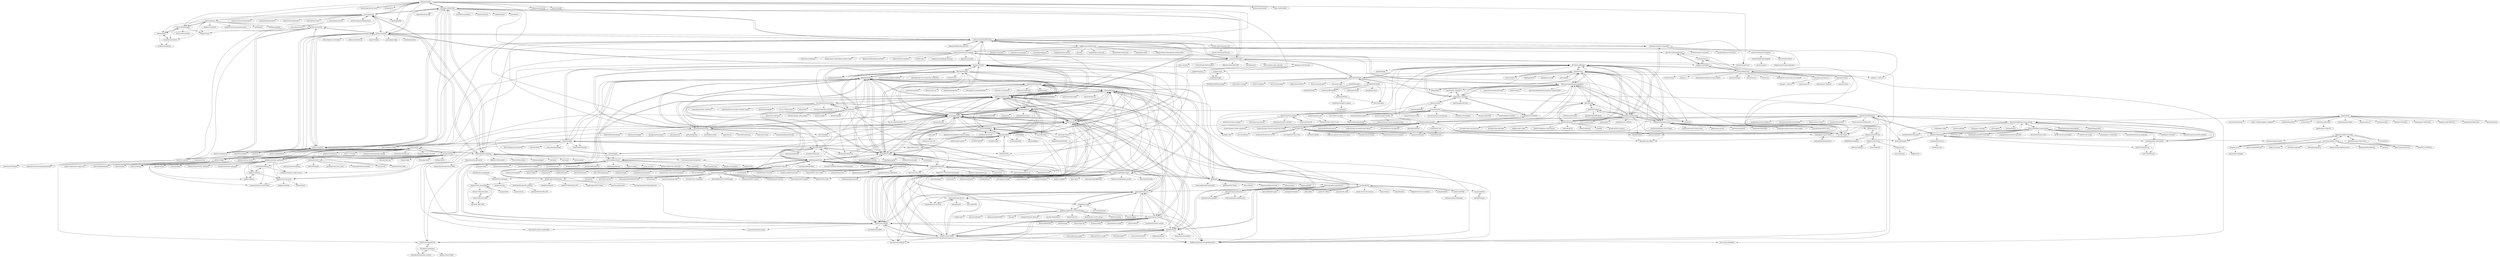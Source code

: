 digraph G {
"xlwings/xlwings" -> "jmcnamara/XlsxWriter"
"xlwings/xlwings" -> "pyexcel/pyexcel"
"xlwings/xlwings" -> "fzumstein/python-for-excel"
"xlwings/xlwings" -> "xlwings/git-xl" ["e"=1]
"xlwings/xlwings" -> "dgorissen/pycel"
"xlwings/xlwings" -> "mhammond/pywin32" ["e"=1]
"xlwings/xlwings" -> "python-excel/xlrd"
"xlwings/xlwings" -> "ericremoreynolds/excelpython"
"xlwings/xlwings" -> "vinci1it2000/formulas"
"xlwings/xlwings" -> "ricklamers/gridstudio" ["e"=1]
"xlwings/xlwings" -> "pmorissette/ffn" ["e"=1]
"xlwings/xlwings" -> "jazzband/tablib" ["e"=1]
"xlwings/xlwings" -> "pywinauto/pywinauto" ["e"=1]
"xlwings/xlwings" -> "hilkoc/vbaDeveloper" ["e"=1]
"xlwings/xlwings" -> "python-openxml/python-docx"
"jbarlow83/OCRmyPDF" -> "WZBSocialScienceCenter/pdftabextract" ["e"=1]
"jbarlow83/OCRmyPDF" -> "pikepdf/pikepdf"
"jbarlow83/OCRmyPDF" -> "kba/awesome-ocr" ["e"=1]
"jbarlow83/OCRmyPDF" -> "danielquinn/paperless" ["e"=1]
"jbarlow83/OCRmyPDF" -> "the-paperless-project/paperless" ["e"=1]
"jbarlow83/OCRmyPDF" -> "pdfminer/pdfminer.six"
"jbarlow83/OCRmyPDF" -> "tesseract-ocr/tesseract" ["e"=1]
"jbarlow83/OCRmyPDF" -> "jonaswinkler/paperless-ng" ["e"=1]
"jbarlow83/OCRmyPDF" -> "chineseocr/chineseocr" ["e"=1]
"jbarlow83/OCRmyPDF" -> "euske/pdfminer"
"jbarlow83/OCRmyPDF" -> "jsvine/pdfplumber"
"jbarlow83/OCRmyPDF" -> "JaidedAI/EasyOCR" ["e"=1]
"jbarlow83/OCRmyPDF" -> "tmbdev/ocropy" ["e"=1]
"jbarlow83/OCRmyPDF" -> "scantailor/scantailor" ["e"=1]
"jbarlow83/OCRmyPDF" -> "tabulapdf/tabula"
"python-excel/xlwt" -> "python-excel/xlrd"
"python-excel/xlwt" -> "python-excel/xlutils"
"python-excel/xlwt" -> "python-excel/tutorial"
"python-excel/xlwt" -> "jmcnamara/XlsxWriter"
"python-excel/xlwt" -> "lxml/lxml" ["e"=1]
"python-excel/xlwt" -> "ZoomerAnalytics/xlwings"
"python-excel/xlwt" -> "python-imaging/Pillow" ["e"=1]
"python-excel/xlwt" -> "kennethreitz/tablib" ["e"=1]
"python-excel/xlwt" -> "python-openxml/python-docx"
"deanmalmgren/textract" -> "pdfminer/pdfminer.six"
"deanmalmgren/textract" -> "Russell91/pythonpy" ["e"=1]
"deanmalmgren/textract" -> "euske/pdfminer"
"deanmalmgren/textract" -> "mstamy2/PyPDF2"
"deanmalmgren/textract" -> "miso-belica/sumy" ["e"=1]
"deanmalmgren/textract" -> "LuminosoInsight/python-ftfy" ["e"=1]
"deanmalmgren/textract" -> "sloria/TextBlob" ["e"=1]
"deanmalmgren/textract" -> "hickford/MechanicalSoup" ["e"=1]
"deanmalmgren/textract" -> "codelucas/newspaper" ["e"=1]
"deanmalmgren/textract" -> "crsmithdev/arrow" ["e"=1]
"deanmalmgren/textract" -> "grangier/python-goose" ["e"=1]
"deanmalmgren/textract" -> "mitsuhiko/click" ["e"=1]
"deanmalmgren/textract" -> "piskvorky/gensim" ["e"=1]
"deanmalmgren/textract" -> "fastmonkeys/stellar" ["e"=1]
"deanmalmgren/textract" -> "pudo/dataset" ["e"=1]
"qpdf/qpdf" -> "pikepdf/pikepdf"
"qpdf/qpdf" -> "jbarlow83/OCRmyPDF"
"qpdf/qpdf" -> "coherentgraphics/cpdf-binaries"
"qpdf/qpdf" -> "galkahana/PDF-Writer" ["e"=1]
"qpdf/qpdf" -> "pdfarranger/pdfarranger"
"qpdf/qpdf" -> "pymupdf/PyMuPDF"
"qpdf/qpdf" -> "pdfminer/pdfminer.six"
"qpdf/qpdf" -> "libharu/libharu" ["e"=1]
"qpdf/qpdf" -> "bblanchon/pdfium-binaries" ["e"=1]
"qpdf/qpdf" -> "vslavik/diff-pdf"
"qpdf/qpdf" -> "exiftool/exiftool" ["e"=1]
"qpdf/qpdf" -> "mstamy2/PyPDF2"
"qpdf/qpdf" -> "jesparza/peepdf" ["e"=1]
"qpdf/qpdf" -> "sumatrapdfreader/sumatrapdf" ["e"=1]
"qpdf/qpdf" -> "euske/pdfminer"
"pikepdf/pikepdf" -> "qpdf/qpdf"
"pikepdf/pikepdf" -> "pymupdf/PyMuPDF"
"pikepdf/pikepdf" -> "pdfarranger/pdfarranger"
"pikepdf/pikepdf" -> "pmaupin/pdfrw"
"pikepdf/pikepdf" -> "ocrmypdf/OCRmyPDF"
"pikepdf/pikepdf" -> "pdfminer/pdfminer.six"
"pikepdf/pikepdf" -> "camelot-dev/camelot"
"pikepdf/pikepdf" -> "jbarlow83/OCRmyPDF"
"pikepdf/pikepdf" -> "jorisschellekens/borb"
"pikepdf/pikepdf" -> "mstamy2/PyPDF2"
"pikepdf/pikepdf" -> "jsvine/pdfplumber"
"pikepdf/pikepdf" -> "nschloe/tiptop" ["e"=1]
"pikepdf/pikepdf" -> "py-pdf/PyPDF2"
"pikepdf/pikepdf" -> "dothinking/pdf2docx"
"pikepdf/pikepdf" -> "xhtml2pdf/xhtml2pdf" ["e"=1]
"joschuck/matrix-webcam" -> "dothinking/pdf2docx"
"joschuck/matrix-webcam" -> "greycodee/wechat-backup" ["e"=1]
"joschuck/matrix-webcam" -> "cpressey/Facts-about-State-Machines" ["e"=1]
"joschuck/matrix-webcam" -> "phyver/GameShell" ["e"=1]
"joschuck/matrix-webcam" -> "apenwarr/blip" ["e"=1]
"joschuck/matrix-webcam" -> "soxoj/maigret" ["e"=1]
"joschuck/matrix-webcam" -> "AnnikaV9/lowbar"
"joschuck/matrix-webcam" -> "1Remote/PRemoteM"
"joschuck/matrix-webcam" -> "webrcade/webrcade" ["e"=1]
"joschuck/matrix-webcam" -> "jj811208/watching-you" ["e"=1]
"joschuck/matrix-webcam" -> "chenxuuu/sms_forwarding"
"joschuck/matrix-webcam" -> "noahgorstein/jqp" ["e"=1]
"joschuck/matrix-webcam" -> "nschloe/tiptop" ["e"=1]
"joschuck/matrix-webcam" -> "tangshimin/typing-learner" ["e"=1]
"joschuck/matrix-webcam" -> "reloadware/reloadium" ["e"=1]
"lilongweidev/GoodWeather" -> "qwd/OpenWeatherPlus-Android"
"lilongweidev/GoodWeather" -> "lilongweidev/MVVM-Demo"
"lilongweidev/GoodWeather" -> "oybab/TradingSystem" ["e"=1]
"lilongweidev/GoodWeather" -> "yuesong-feng/30dayMakeCppServer" ["e"=1]
"lilongweidev/GoodWeather" -> "cadenji/foolrenderer" ["e"=1]
"lilongweidev/GoodWeather" -> "dothinking/pdf2docx"
"lilongweidev/GoodWeather" -> "chenxuuu/sms_forwarding"
"lilongweidev/GoodWeather" -> "royqh1979/RedPanda-CPP" ["e"=1]
"python-openxml/python-docx" -> "elapouya/python-docx-template"
"python-openxml/python-docx" -> "mikemaccana/python-docx"
"python-openxml/python-docx" -> "scanny/python-pptx"
"python-openxml/python-docx" -> "mstamy2/PyPDF2"
"python-openxml/python-docx" -> "jmcnamara/XlsxWriter"
"python-openxml/python-docx" -> "euske/pdfminer"
"python-openxml/python-docx" -> "ankushshah89/python-docx2txt"
"python-openxml/python-docx" -> "mhammond/pywin32" ["e"=1]
"python-openxml/python-docx" -> "pdfminer/pdfminer.six"
"python-openxml/python-docx" -> "python-openxml/python-xlsx"
"python-openxml/python-docx" -> "python-excel/xlrd"
"python-openxml/python-docx" -> "deanmalmgren/textract"
"python-openxml/python-docx" -> "mwilliamson/python-mammoth"
"python-openxml/python-docx" -> "JazzCore/python-pdfkit" ["e"=1]
"python-openxml/python-docx" -> "pmaupin/pdfrw"
"jorisschellekens/borb" -> "jorisschellekens/borb-examples"
"jorisschellekens/borb" -> "pikepdf/pikepdf"
"jorisschellekens/borb" -> "ml-tooling/opyrator" ["e"=1]
"jorisschellekens/borb" -> "sfu-db/connector-x" ["e"=1]
"jorisschellekens/borb" -> "adrianscheff/useful-sed" ["e"=1]
"jorisschellekens/borb" -> "willmcgugan/textual" ["e"=1]
"jorisschellekens/borb" -> "Miksus/rocketry" ["e"=1]
"jorisschellekens/borb" -> "arrow-py/arrow" ["e"=1]
"jorisschellekens/borb" -> "python-engineer/ml-study-plan" ["e"=1]
"jorisschellekens/borb" -> "bee-san/pyWhat" ["e"=1]
"jorisschellekens/borb" -> "beartype/beartype" ["e"=1]
"jorisschellekens/borb" -> "jsvine/pdfplumber"
"jorisschellekens/borb" -> "pandera-dev/pandera" ["e"=1]
"jorisschellekens/borb" -> "gruns/icecream" ["e"=1]
"jorisschellekens/borb" -> "afroisalreadyinu/miniboss" ["e"=1]
"datejs/Datejs" -> "abritinthebay/datejs"
"datejs/Datejs" -> "arshaw/xdate" ["e"=1]
"datejs/Datejs" -> "matthewmueller/date"
"datejs/Datejs" -> "andrewplummer/Sugar" ["e"=1]
"datejs/Datejs" -> "websanova/js-url" ["e"=1]
"datejs/Datejs" -> "moment/moment" ["e"=1]
"datejs/Datejs" -> "limonte/sweetalert2" ["e"=1]
"datejs/Datejs" -> "phstc/jquery-dateFormat" ["e"=1]
"datejs/Datejs" -> "kayalshri/tableExport.jquery.plugin"
"datejs/Datejs" -> "douglascrockford/JSON-js" ["e"=1]
"datejs/Datejs" -> "christianbach/tablesorter" ["e"=1]
"datejs/Datejs" -> "bgrins/spectrum" ["e"=1]
"datejs/Datejs" -> "marcuswestin/store.js" ["e"=1]
"datejs/Datejs" -> "jquery-validation/jquery-validation" ["e"=1]
"camelot-dev/camelot" -> "camelot-dev/excalibur"
"camelot-dev/camelot" -> "atlanhq/camelot"
"camelot-dev/camelot" -> "chezou/tabula-py"
"camelot-dev/camelot" -> "jsvine/pdfplumber"
"camelot-dev/camelot" -> "pdfminer/pdfminer.six"
"camelot-dev/camelot" -> "tabulapdf/tabula"
"camelot-dev/camelot" -> "pikepdf/pikepdf"
"camelot-dev/camelot" -> "tabulapdf/tabula-java"
"camelot-dev/camelot" -> "DevashishPrasad/CascadeTabNet" ["e"=1]
"camelot-dev/camelot" -> "Layout-Parser/layout-parser" ["e"=1]
"camelot-dev/camelot" -> "pymupdf/PyMuPDF"
"camelot-dev/camelot" -> "doc-analysis/TableBank" ["e"=1]
"camelot-dev/camelot" -> "naiveHobo/InvoiceNet" ["e"=1]
"camelot-dev/camelot" -> "socialcopsdev/camelot"
"camelot-dev/camelot" -> "WZBSocialScienceCenter/pdftabextract" ["e"=1]
"chezou/tabula-py" -> "tabulapdf/tabula"
"chezou/tabula-py" -> "tabulapdf/tabula-java"
"chezou/tabula-py" -> "camelot-dev/camelot"
"chezou/tabula-py" -> "atlanhq/camelot"
"chezou/tabula-py" -> "jsvine/pdfplumber"
"chezou/tabula-py" -> "camelot-dev/excalibur"
"chezou/tabula-py" -> "pdfminer/pdfminer.six"
"chezou/tabula-py" -> "WZBSocialScienceCenter/pdftabextract" ["e"=1]
"chezou/tabula-py" -> "jcushman/pdfquery"
"chezou/tabula-py" -> "socialcopsdev/camelot"
"chezou/tabula-py" -> "euske/pdfminer"
"chezou/tabula-py" -> "mstamy2/PyPDF2"
"chezou/tabula-py" -> "HazyResearch/pdftotree"
"chezou/tabula-py" -> "pymupdf/PyMuPDF"
"chezou/tabula-py" -> "quantopian/qgrid" ["e"=1]
"dolanmiu/docx" -> "open-xml-templating/docxtemplater"
"dolanmiu/docx" -> "Ziv-Barber/officegen"
"dolanmiu/docx" -> "mwilliamson/mammoth.js"
"dolanmiu/docx" -> "evidenceprime/html-docx-js"
"dolanmiu/docx" -> "guigrpa/docx-templates"
"dolanmiu/docx" -> "foliojs/pdfkit" ["e"=1]
"dolanmiu/docx" -> "exceljs/exceljs" ["e"=1]
"dolanmiu/docx" -> "lalalic/docx4js"
"dolanmiu/docx" -> "Stuk/jszip" ["e"=1]
"dolanmiu/docx" -> "gitbrent/PptxGenJS"
"dolanmiu/docx" -> "Hopding/pdf-lib" ["e"=1]
"dolanmiu/docx" -> "SheetJS/sheetjs" ["e"=1]
"dolanmiu/docx" -> "nitin42/redocx" ["e"=1]
"dolanmiu/docx" -> "wojtekmaj/react-pdf" ["e"=1]
"dolanmiu/docx" -> "grid-js/gridjs" ["e"=1]
"tabulapdf/tabula-java" -> "tabulapdf/tabula"
"tabulapdf/tabula-java" -> "chezou/tabula-py"
"tabulapdf/tabula-java" -> "thoqbk/traprange"
"tabulapdf/tabula-java" -> "tabulapdf/tabula-extractor"
"tabulapdf/tabula-java" -> "camelot-dev/excalibur"
"tabulapdf/tabula-java" -> "camelot-dev/camelot"
"tabulapdf/tabula-java" -> "atlanhq/camelot"
"tabulapdf/tabula-java" -> "jsvine/pdfplumber"
"tabulapdf/tabula-java" -> "JonathanLink/PDFLayoutTextStripper"
"tabulapdf/tabula-java" -> "apache/pdfbox" ["e"=1]
"tabulapdf/tabula-java" -> "WZBSocialScienceCenter/pdftabextract" ["e"=1]
"tabulapdf/tabula-java" -> "pdfminer/pdfminer.six"
"tabulapdf/tabula-java" -> "doc-analysis/TableBank" ["e"=1]
"tabulapdf/tabula-java" -> "ashima/pdf-table-extract"
"tabulapdf/tabula-java" -> "socialcopsdev/camelot"
"lalalic/docx2html" -> "lalalic/docx4js"
"lalalic/docx2html" -> "mwilliamson/mammoth.js"
"lalalic/docx2html" -> "artburkart/docx2html"
"lalalic/docx2html" -> "fagbokforlaget/pdftohtmljs" ["e"=1]
"mstamy2/PyPDF2" -> "euske/pdfminer"
"mstamy2/PyPDF2" -> "pmaupin/pdfrw"
"mstamy2/PyPDF2" -> "pdfminer/pdfminer.six"
"mstamy2/PyPDF2" -> "python-openxml/python-docx"
"mstamy2/PyPDF2" -> "pymupdf/PyMuPDF"
"mstamy2/PyPDF2" -> "deanmalmgren/textract"
"mstamy2/PyPDF2" -> "jsvine/pdfplumber"
"mstamy2/PyPDF2" -> "claird/PyPDF4"
"mstamy2/PyPDF2" -> "pikepdf/pikepdf"
"mstamy2/PyPDF2" -> "JazzCore/python-pdfkit" ["e"=1]
"mstamy2/PyPDF2" -> "reingart/pyfpdf"
"mstamy2/PyPDF2" -> "madmaze/pytesseract" ["e"=1]
"mstamy2/PyPDF2" -> "chezou/tabula-py"
"mstamy2/PyPDF2" -> "python-excel/xlrd"
"mstamy2/PyPDF2" -> "Belval/pdf2image"
"webodf/ViewerJS" -> "webodf/WebODF"
"webodf/ViewerJS" -> "meshesha/officetohtml"
"cuikangjie/JsonExportExcel" -> "cuikangjie/js-export-excel"
"ocrmypdf/OCRmyPDF" -> "pikepdf/pikepdf"
"ocrmypdf/OCRmyPDF" -> "dothinking/pdf2docx"
"ocrmypdf/OCRmyPDF" -> "TheJoeFin/Text-Grab" ["e"=1]
"ocrmypdf/OCRmyPDF" -> "pymupdf/PyMuPDF"
"ocrmypdf/OCRmyPDF" -> "pdfminer/pdfminer.six"
"ocrmypdf/OCRmyPDF" -> "hiroi-sora/Umi-OCR" ["e"=1]
"ocrmypdf/OCRmyPDF" -> "jsvine/pdfplumber"
"ocrmypdf/OCRmyPDF" -> "paperless-ngx/paperless-ngx" ["e"=1]
"ocrmypdf/OCRmyPDF" -> "ahrm/sioyek" ["e"=1]
"ocrmypdf/OCRmyPDF" -> "greycodee/wechat-backup" ["e"=1]
"ocrmypdf/OCRmyPDF" -> "py-pdf/PyPDF2"
"ocrmypdf/OCRmyPDF" -> "JaidedAI/EasyOCR" ["e"=1]
"ocrmypdf/OCRmyPDF" -> "pdfarranger/pdfarranger"
"ocrmypdf/OCRmyPDF" -> "jonaswinkler/paperless-ng" ["e"=1]
"ocrmypdf/OCRmyPDF" -> "Momo707577045/m3u8-downloader" ["e"=1]
"CenterForOpenScience/pydocx" -> "CenterForOpenScience/hgrid"
"CenterForOpenScience/pydocx" -> "PolicyStat/docx2html"
"python-excel/xlrd" -> "python-excel/xlwt"
"python-excel/xlrd" -> "python-excel/xlutils"
"python-excel/xlrd" -> "jmcnamara/XlsxWriter"
"python-excel/xlrd" -> "python-excel/tutorial"
"python-excel/xlrd" -> "lxml/lxml" ["e"=1]
"python-excel/xlrd" -> "ZoomerAnalytics/xlwings"
"python-excel/xlrd" -> "python-openxml/python-docx"
"python-excel/xlrd" -> "mstamy2/PyPDF2"
"python-excel/xlrd" -> "pyexcel/pyexcel"
"python-excel/xlrd" -> "kennethreitz/tablib" ["e"=1]
"python-excel/xlrd" -> "ottoyiu/django-cors-headers" ["e"=1]
"python-excel/xlrd" -> "andymccurdy/redis-py" ["e"=1]
"python-excel/xlrd" -> "pypa/virtualenv" ["e"=1]
"python-excel/xlrd" -> "psycopg/psycopg2" ["e"=1]
"python-excel/xlrd" -> "zzzeek/sqlalchemy" ["e"=1]
"pdfarranger/pdfarranger" -> "pikepdf/pikepdf"
"pdfarranger/pdfarranger" -> "torakiki/pdfsam" ["e"=1]
"pdfarranger/pdfarranger" -> "xournalpp/xournalpp" ["e"=1]
"pdfarranger/pdfarranger" -> "junrrein/pdfslicer"
"pdfarranger/pdfarranger" -> "ocrmypdf/OCRmyPDF"
"pdfarranger/pdfarranger" -> "arsenetar/dupeguru" ["e"=1]
"pdfarranger/pdfarranger" -> "qpdf/qpdf"
"pdfarranger/pdfarranger" -> "pubpub-zz/ppInk" ["e"=1]
"pdfarranger/pdfarranger" -> "hluk/CopyQ" ["e"=1]
"pdfarranger/pdfarranger" -> "manisandro/gImageReader" ["e"=1]
"pdfarranger/pdfarranger" -> "TheAssassin/AppImageLauncher" ["e"=1]
"pdfarranger/pdfarranger" -> "maoschanz/drawing" ["e"=1]
"pdfarranger/pdfarranger" -> "easymodo/qimgv" ["e"=1]
"pdfarranger/pdfarranger" -> "flxzt/rnote" ["e"=1]
"pdfarranger/pdfarranger" -> "johnfactotum/foliate" ["e"=1]
"jmcnamara/XlsxWriter" -> "python-excel/xlrd"
"jmcnamara/XlsxWriter" -> "python-excel/xlwt"
"jmcnamara/XlsxWriter" -> "xlwings/xlwings"
"jmcnamara/XlsxWriter" -> "pyexcel/pyexcel"
"jmcnamara/XlsxWriter" -> "ZoomerAnalytics/xlwings"
"jmcnamara/XlsxWriter" -> "python-openxml/python-docx"
"jmcnamara/XlsxWriter" -> "kz26/PyExcelerate"
"jmcnamara/XlsxWriter" -> "scanny/python-pptx"
"jmcnamara/XlsxWriter" -> "martinblech/xmltodict" ["e"=1]
"jmcnamara/XlsxWriter" -> "benoitc/gunicorn" ["e"=1]
"jmcnamara/XlsxWriter" -> "coleifer/peewee" ["e"=1]
"jmcnamara/XlsxWriter" -> "crsmithdev/arrow" ["e"=1]
"jmcnamara/XlsxWriter" -> "lxml/lxml" ["e"=1]
"jmcnamara/XlsxWriter" -> "mher/flower" ["e"=1]
"jmcnamara/XlsxWriter" -> "pyinstaller/pyinstaller" ["e"=1]
"euske/pdfminer" -> "pdfminer/pdfminer.six"
"euske/pdfminer" -> "mstamy2/PyPDF2"
"euske/pdfminer" -> "jsvine/pdfplumber"
"euske/pdfminer" -> "pmaupin/pdfrw"
"euske/pdfminer" -> "deanmalmgren/textract"
"euske/pdfminer" -> "tabulapdf/tabula"
"euske/pdfminer" -> "chezou/tabula-py"
"euske/pdfminer" -> "coolwanglu/pdf2htmlEX" ["e"=1]
"euske/pdfminer" -> "python-openxml/python-docx"
"euske/pdfminer" -> "timClicks/slate"
"euske/pdfminer" -> "WZBSocialScienceCenter/pdftabextract" ["e"=1]
"euske/pdfminer" -> "clips/pattern" ["e"=1]
"euske/pdfminer" -> "seatgeek/fuzzywuzzy" ["e"=1]
"euske/pdfminer" -> "jcushman/pdfquery"
"euske/pdfminer" -> "sloria/TextBlob" ["e"=1]
"jsvine/pdfplumber" -> "pdfminer/pdfminer.six"
"jsvine/pdfplumber" -> "camelot-dev/camelot"
"jsvine/pdfplumber" -> "chezou/tabula-py"
"jsvine/pdfplumber" -> "euske/pdfminer"
"jsvine/pdfplumber" -> "pymupdf/PyMuPDF"
"jsvine/pdfplumber" -> "atlanhq/camelot"
"jsvine/pdfplumber" -> "tabulapdf/tabula"
"jsvine/pdfplumber" -> "Layout-Parser/layout-parser" ["e"=1]
"jsvine/pdfplumber" -> "WZBSocialScienceCenter/pdftabextract" ["e"=1]
"jsvine/pdfplumber" -> "camelot-dev/excalibur"
"jsvine/pdfplumber" -> "DevashishPrasad/CascadeTabNet" ["e"=1]
"jsvine/pdfplumber" -> "mstamy2/PyPDF2"
"jsvine/pdfplumber" -> "ibm-aur-nlp/PubLayNet" ["e"=1]
"jsvine/pdfplumber" -> "pikepdf/pikepdf"
"jsvine/pdfplumber" -> "doccano/doccano" ["e"=1]
"dv1/meta-gstreamer1.0" -> "lycus/libmono-d"
"dv1/meta-gstreamer1.0" -> "roojs/gir-1.2-gtk-3.0"
"dv1/meta-gstreamer1.0" -> "joeshaw/xserver"
"scanny/python-pptx" -> "python-openxml/python-docx"
"scanny/python-pptx" -> "gitbrent/PptxGenJS"
"scanny/python-pptx" -> "jmcnamara/XlsxWriter"
"scanny/python-pptx" -> "Ziv-Barber/officegen"
"scanny/python-pptx" -> "elapouya/python-docx-template"
"scanny/python-pptx" -> "ZoomerAnalytics/xlwings"
"scanny/python-pptx" -> "DeepSpace2/StyleFrame"
"scanny/python-pptx" -> "OfficeDev/Open-XML-SDK" ["e"=1]
"scanny/python-pptx" -> "stitchfix/pyxley" ["e"=1]
"scanny/python-pptx" -> "python-excel/xlrd"
"scanny/python-pptx" -> "natter1/python_pptx_interface"
"scanny/python-pptx" -> "mhammond/pywin32" ["e"=1]
"scanny/python-pptx" -> "mstamy2/PyPDF2"
"scanny/python-pptx" -> "altair-viz/altair" ["e"=1]
"scanny/python-pptx" -> "robintw/PandasToPowerpoint"
"Belval/pdf2image" -> "pymupdf/PyMuPDF"
"Belval/pdf2image" -> "pdfminer/pdfminer.six"
"Belval/pdf2image" -> "oschwartz10612/poppler-windows"
"Belval/pdf2image" -> "doc-analysis/DocBank" ["e"=1]
"Belval/pdf2image" -> "mstamy2/PyPDF2"
"Belval/pdf2image" -> "madmaze/pytesseract" ["e"=1]
"Belval/pdf2image" -> "jsvine/pdfplumber"
"Belval/pdf2image" -> "doc-analysis/TableBank" ["e"=1]
"Belval/pdf2image" -> "pikepdf/pikepdf"
"Belval/pdf2image" -> "camelot-dev/camelot"
"Belval/pdf2image" -> "ibm-aur-nlp/PubLayNet" ["e"=1]
"Belval/pdf2image" -> "whitelok/image-text-localization-recognition" ["e"=1]
"Belval/pdf2image" -> "sirfz/tesserocr" ["e"=1]
"Belval/pdf2image" -> "jalan/pdftotext"
"Belval/pdf2image" -> "chezou/tabula-py"
"g21589/PPTX2HTML" -> "meshesha/PPTXjs"
"g21589/PPTX2HTML" -> "gitbrent/PptxGenJS"
"g21589/PPTX2HTML" -> "meshesha/officetohtml"
"g21589/PPTX2HTML" -> "won21kr/js-pptx"
"g21589/PPTX2HTML" -> "safirex/pptx2html5"
"g21589/PPTX2HTML" -> "djwxfdt/ppt-parse"
"d-band/better-xlsx" -> "d-band/html2xlsx"
"pdfminer/pdfminer.six" -> "euske/pdfminer"
"pdfminer/pdfminer.six" -> "jsvine/pdfplumber"
"pdfminer/pdfminer.six" -> "mstamy2/PyPDF2"
"pdfminer/pdfminer.six" -> "camelot-dev/camelot"
"pdfminer/pdfminer.six" -> "pymupdf/PyMuPDF"
"pdfminer/pdfminer.six" -> "pmaupin/pdfrw"
"pdfminer/pdfminer.six" -> "chezou/tabula-py"
"pdfminer/pdfminer.six" -> "deanmalmgren/textract"
"pdfminer/pdfminer.six" -> "pikepdf/pikepdf"
"pdfminer/pdfminer.six" -> "atlanhq/camelot"
"pdfminer/pdfminer.six" -> "jalan/pdftotext"
"pdfminer/pdfminer.six" -> "tabulapdf/tabula"
"pdfminer/pdfminer.six" -> "chrismattmann/tika-python"
"pdfminer/pdfminer.six" -> "jbarlow83/OCRmyPDF"
"pdfminer/pdfminer.six" -> "Belval/pdf2image"
"mwilliamson/mammoth.js" -> "dolanmiu/docx"
"mwilliamson/mammoth.js" -> "lalalic/docx2html"
"mwilliamson/mammoth.js" -> "Ziv-Barber/officegen"
"mwilliamson/mammoth.js" -> "open-xml-templating/docxtemplater"
"mwilliamson/mammoth.js" -> "evidenceprime/html-docx-js"
"mwilliamson/mammoth.js" -> "SheetJS/sheetjs" ["e"=1]
"mwilliamson/mammoth.js" -> "Stuk/jszip" ["e"=1]
"mwilliamson/mammoth.js" -> "lalalic/docx4js"
"mwilliamson/mammoth.js" -> "dbashford/textract"
"mwilliamson/mammoth.js" -> "exceljs/exceljs" ["e"=1]
"mwilliamson/mammoth.js" -> "micro-zoe/micro-app" ["e"=1]
"mwilliamson/mammoth.js" -> "umijs/qiankun" ["e"=1]
"mwilliamson/mammoth.js" -> "mwilliamson/python-mammoth"
"mwilliamson/mammoth.js" -> "VolodymyrBaydalka/docxjs"
"mwilliamson/mammoth.js" -> "yiminghe/async-validator" ["e"=1]
"pymupdf/PyMuPDF" -> "pymupdf/PyMuPDF-Utilities"
"pymupdf/PyMuPDF" -> "pikepdf/pikepdf"
"pymupdf/PyMuPDF" -> "pdfminer/pdfminer.six"
"pymupdf/PyMuPDF" -> "jsvine/pdfplumber"
"pymupdf/PyMuPDF" -> "mstamy2/PyPDF2"
"pymupdf/PyMuPDF" -> "Belval/pdf2image"
"pymupdf/PyMuPDF" -> "dothinking/pdf2docx"
"pymupdf/PyMuPDF" -> "py-pdf/PyPDF2"
"pymupdf/PyMuPDF" -> "ArtifexSoftware/mupdf" ["e"=1]
"pymupdf/PyMuPDF" -> "py-pdf/pypdf"
"pymupdf/PyMuPDF" -> "pmaupin/pdfrw"
"pymupdf/PyMuPDF" -> "chrismattmann/tika-python"
"pymupdf/PyMuPDF" -> "ocrmypdf/OCRmyPDF"
"pymupdf/PyMuPDF" -> "camelot-dev/camelot"
"pymupdf/PyMuPDF" -> "chezou/tabula-py"
"pyexcel-webwares/django-excel" -> "pyexcel/pyexcel"
"cuikangjie/js-export-excel" -> "cuikangjie/JsonExportExcel"
"cuikangjie/js-export-excel" -> "huanz/tableExport"
"opscode-cookbooks/python" -> "phlipper/chef-libqt4"
"opscode-cookbooks/python" -> "lycus/libmono-d"
"hhurz/tableExport.jquery.plugin" -> "kayalshri/tableExport.jquery.plugin"
"hhurz/tableExport.jquery.plugin" -> "clarketm/TableExport"
"hhurz/tableExport.jquery.plugin" -> "wenzhixin/bootstrap-table-examples" ["e"=1]
"hhurz/tableExport.jquery.plugin" -> "wenzhixin/bootstrap-table" ["e"=1]
"hhurz/tableExport.jquery.plugin" -> "rainabba/jquery-table2excel"
"hhurz/tableExport.jquery.plugin" -> "Bttstrp/bootstrap-switch" ["e"=1]
"hhurz/tableExport.jquery.plugin" -> "huanz/tableExport"
"hhurz/tableExport.jquery.plugin" -> "kartik-v/bootstrap-fileinput" ["e"=1]
"hhurz/tableExport.jquery.plugin" -> "tshi0912/city-picker" ["e"=1]
"hhurz/tableExport.jquery.plugin" -> "swisnl/jQuery-contextMenu" ["e"=1]
"hhurz/tableExport.jquery.plugin" -> "rstaib/jquery-bootgrid" ["e"=1]
"hhurz/tableExport.jquery.plugin" -> "uxsolutions/bootstrap-datepicker" ["e"=1]
"hhurz/tableExport.jquery.plugin" -> "zTree/zTree_v3" ["e"=1]
"hhurz/tableExport.jquery.plugin" -> "simonbengtsson/jsPDF-AutoTable" ["e"=1]
"hhurz/tableExport.jquery.plugin" -> "snapappointments/bootstrap-select" ["e"=1]
"ZoomerAnalytics/git-xltrail" -> "ZoomerAnalytics/git-xltrail-addin"
"ZoomerAnalytics/xlwings" -> "ericremoreynolds/excelpython"
"ZoomerAnalytics/xlwings" -> "jmcnamara/XlsxWriter"
"ZoomerAnalytics/xlwings" -> "python-excel/xlrd"
"ZoomerAnalytics/xlwings" -> "Excel-DNA/ExcelDna" ["e"=1]
"ZoomerAnalytics/xlwings" -> "python-excel/xlwt"
"ZoomerAnalytics/xlwings" -> "bloomberg/bqplot" ["e"=1]
"ZoomerAnalytics/xlwings" -> "pyexcel/pyexcel"
"ZoomerAnalytics/xlwings" -> "kz26/PyExcelerate"
"ZoomerAnalytics/xlwings" -> "yhat/db.py" ["e"=1]
"ZoomerAnalytics/xlwings" -> "ZoomerAnalytics/git-xltrail"
"ZoomerAnalytics/xlwings" -> "yhat/rodeo" ["e"=1]
"ZoomerAnalytics/xlwings" -> "quantopian/qgrid" ["e"=1]
"ZoomerAnalytics/xlwings" -> "pydata/pandas" ["e"=1]
"ZoomerAnalytics/xlwings" -> "OfficeDev/VBA-content" ["e"=1]
"ZoomerAnalytics/xlwings" -> "python-openxml/python-docx"
"gi0baro/weppy" -> "web2py/pydal"
"gi0baro/weppy" -> "web2py/web3py"
"gi0baro/weppy" -> "mijdavis2/generator-weppy-mvc"
"gi0baro/weppy" -> "amol-mandhane/htmlPy" ["e"=1]
"gi0baro/weppy" -> "vmesel/PyJobs" ["e"=1]
"pyexcel/pyexcel" -> "pyexcel-webwares/django-excel"
"pyexcel/pyexcel" -> "pyexcel/pyexcel-xlsx"
"pyexcel/pyexcel" -> "jmcnamara/XlsxWriter"
"pyexcel/pyexcel" -> "xlwings/xlwings"
"pyexcel/pyexcel" -> "pyexcel-webwares/Flask-Excel"
"pyexcel/pyexcel" -> "python-excel/xlrd"
"pyexcel/pyexcel" -> "chenjiandongx/pyecharts" ["e"=1]
"pyexcel/pyexcel" -> "kz26/PyExcelerate"
"pyexcel/pyexcel" -> "thombashi/pytablewriter" ["e"=1]
"pyexcel/pyexcel" -> "ZoomerAnalytics/xlwings"
"pyexcel/pyexcel" -> "python-excel/xlutils"
"pyexcel/pyexcel" -> "vinci1it2000/formulas"
"pyexcel/pyexcel" -> "jazzband/tablib" ["e"=1]
"pyexcel/pyexcel" -> "pyexcel/Flask-Excel"
"pyexcel/pyexcel" -> "dgorissen/pycel"
"web2py/web2py" -> "web2py/pydal"
"web2py/web2py" -> "mdipierro/web2py-appliances"
"web2py/web2py" -> "mdipierro/web2py-book"
"web2py/web2py" -> "web2py/py4web"
"web2py/web2py" -> "webpy/webpy" ["e"=1]
"web2py/web2py" -> "Pylons/pyramid" ["e"=1]
"web2py/web2py" -> "bottlepy/bottle" ["e"=1]
"web2py/web2py" -> "web2py/web3py"
"web2py/web2py" -> "rochacbruno/Movuca"
"web2py/web2py" -> "web2py/web2py-book"
"web2py/web2py" -> "cherrypy/cherrypy" ["e"=1]
"web2py/web2py" -> "gi0baro/weppy"
"web2py/web2py" -> "mdipierro/web2py"
"web2py/web2py" -> "mdipierro/web2py-recipes-source"
"web2py/web2py" -> "mjbeller/web2py-starter"
"dbashford/textract" -> "Ziv-Barber/officegen"
"dbashford/textract" -> "mwilliamson/mammoth.js"
"dbashford/textract" -> "ageitgey/node-unfluff" ["e"=1]
"dbashford/textract" -> "morungos/node-word-extractor"
"dbashford/textract" -> "likerRr/code4goal-resume-parser" ["e"=1]
"dbashford/textract" -> "deanmalmgren/textract"
"dbashford/textract" -> "open-xml-templating/docxtemplater"
"dbashford/textract" -> "nathanpeck/clui" ["e"=1]
"dbashford/textract" -> "modesty/pdf2json" ["e"=1]
"dbashford/textract" -> "lalalic/docx4js"
"dbashford/textract" -> "SheetJS/j" ["e"=1]
"dbashford/textract" -> "jbrooksuk/node-summary" ["e"=1]
"dbashford/textract" -> "dolanmiu/docx"
"dbashford/textract" -> "dkiyatkin/node-office"
"dbashford/textract" -> "adrienjoly/npm-pdfreader" ["e"=1]
"py-pdf/PyPDF2" -> "pymupdf/PyMuPDF"
"py-pdf/PyPDF2" -> "pdfminer/pdfminer.six"
"py-pdf/PyPDF2" -> "pikepdf/pikepdf"
"py-pdf/PyPDF2" -> "jorisschellekens/borb"
"py-pdf/PyPDF2" -> "jsvine/pdfplumber"
"py-pdf/PyPDF2" -> "ocrmypdf/OCRmyPDF"
"py-pdf/PyPDF2" -> "dothinking/pdf2docx"
"py-pdf/PyPDF2" -> "jstockwin/py-pdf-parser"
"py-pdf/PyPDF2" -> "camelot-dev/camelot"
"py-pdf/PyPDF2" -> "Belval/pdf2image"
"py-pdf/PyPDF2" -> "claird/PyPDF4"
"py-pdf/PyPDF2" -> "reingart/pyfpdf"
"py-pdf/PyPDF2" -> "PyFPDF/fpdf2"
"py-pdf/PyPDF2" -> "py-pdf/awesome-pdf"
"py-pdf/PyPDF2" -> "maxpmaxp/pdfreader"
"kayalshri/tableExport.jquery.plugin" -> "hhurz/tableExport.jquery.plugin"
"kayalshri/tableExport.jquery.plugin" -> "rainabba/jquery-table2excel"
"kayalshri/tableExport.jquery.plugin" -> "clarketm/TableExport"
"kayalshri/tableExport.jquery.plugin" -> "huanz/tableExport"
"kayalshri/tableExport.jquery.plugin" -> "wenzhixin/bootstrap-table-examples" ["e"=1]
"kayalshri/tableExport.jquery.plugin" -> "wenzhixin/bootstrap-table" ["e"=1]
"kayalshri/tableExport.jquery.plugin" -> "rstaib/jquery-bootgrid" ["e"=1]
"kayalshri/tableExport.jquery.plugin" -> "smalot/bootstrap-datetimepicker" ["e"=1]
"kayalshri/tableExport.jquery.plugin" -> "StephanWagner/jBox" ["e"=1]
"kayalshri/tableExport.jquery.plugin" -> "rstaib/jquery-steps" ["e"=1]
"kayalshri/tableExport.jquery.plugin" -> "vitalets/x-editable" ["e"=1]
"kayalshri/tableExport.jquery.plugin" -> "ludo/jquery-treetable" ["e"=1]
"kayalshri/tableExport.jquery.plugin" -> "jmaister/excellentexport"
"kayalshri/tableExport.jquery.plugin" -> "no81no/jplist" ["e"=1]
"kayalshri/tableExport.jquery.plugin" -> "fronteed/icheck" ["e"=1]
"monome/libmonome" -> "phlipper/chef-libqt4"
"monome/libmonome" -> "monome/serialosc"
"monome/libmonome" -> "lycus/libmono-d"
"monome/libmonome" -> "sharad/xserver"
"monome/libmonome" -> "opscode-cookbooks/python"
"monome/libmonome" -> "roojs/gir-1.2-gtk-3.0"
"monome/libmonome" -> "roojs/gir-1.2-gtk-3.4"
"monome/libmonome" -> "rib/xserver"
"monome/libmonome" -> "kennethreitz-archive/dive-into-python3"
"monome/libmonome" -> "monome/norns" ["e"=1]
"monome/libmonome" -> "dv1/meta-gstreamer1.0"
"monome/libmonome" -> "roojs/gir-1.1"
"monome/libmonome" -> "nemomobile/telepathy-accounts-signon"
"monome/libmonome" -> "monome/teletype" ["e"=1]
"elapouya/python-docx-template" -> "python-openxml/python-docx"
"elapouya/python-docx-template" -> "open-xml-templating/docxtemplater"
"elapouya/python-docx-template" -> "Bouke/docx-mailmerge"
"elapouya/python-docx-template" -> "jmcnamara/XlsxWriter"
"elapouya/python-docx-template" -> "mwilliamson/python-mammoth"
"elapouya/python-docx-template" -> "django-import-export/django-import-export" ["e"=1]
"elapouya/python-docx-template" -> "scanny/python-pptx"
"elapouya/python-docx-template" -> "Kozea/WeasyPrint" ["e"=1]
"elapouya/python-docx-template" -> "django-guardian/django-guardian" ["e"=1]
"elapouya/python-docx-template" -> "4teamwork/docxcompose"
"elapouya/python-docx-template" -> "coleifer/huey" ["e"=1]
"elapouya/python-docx-template" -> "guigrpa/docx-templates"
"elapouya/python-docx-template" -> "django-haystack/django-haystack" ["e"=1]
"elapouya/python-docx-template" -> "jhpyle/docassemble" ["e"=1]
"elapouya/python-docx-template" -> "mstamy2/PyPDF2"
"dothinking/pdf2docx" -> "python-fan/pdf2word"
"dothinking/pdf2docx" -> "ocrmypdf/OCRmyPDF"
"dothinking/pdf2docx" -> "hiroi-sora/Umi-OCR" ["e"=1]
"dothinking/pdf2docx" -> "joschuck/matrix-webcam"
"dothinking/pdf2docx" -> "pymupdf/PyMuPDF"
"dothinking/pdf2docx" -> "reloadware/reloadium" ["e"=1]
"dothinking/pdf2docx" -> "scottrogowski/code2flow" ["e"=1]
"dothinking/pdf2docx" -> "pikepdf/pikepdf"
"dothinking/pdf2docx" -> "lilongweidev/GoodWeather"
"dothinking/pdf2docx" -> "greycodee/wechat-backup" ["e"=1]
"dothinking/pdf2docx" -> "TheJoeFin/Text-Grab" ["e"=1]
"dothinking/pdf2docx" -> "Visualize-ML/Book3_Elements-of-Mathematics" ["e"=1]
"dothinking/pdf2docx" -> "jsvine/pdfplumber"
"dothinking/pdf2docx" -> "py-pdf/PyPDF2"
"dothinking/pdf2docx" -> "vastsa/FileCodeBox" ["e"=1]
"nuovo/spreadsheet-reader" -> "akeneo-labs/spreadsheet-parser"
"nuovo/spreadsheet-reader" -> "mk-j/PHP_XLSXWriter" ["e"=1]
"nuovo/spreadsheet-reader" -> "faisalman/simple-excel-php"
"nuovo/spreadsheet-reader" -> "gneustaetter/XLSXReader"
"nuovo/spreadsheet-reader" -> "iliaal/php_excel"
"nuovo/spreadsheet-reader" -> "box/spout" ["e"=1]
"nuovo/spreadsheet-reader" -> "Janson-Leung/PHPExcel"
"nuovo/spreadsheet-reader" -> "phalcon/incubator" ["e"=1]
"nuovo/spreadsheet-reader" -> "shuchkin/simplexlsx" ["e"=1]
"nuovo/spreadsheet-reader" -> "oliverschwarz/php-excel"
"nuovo/spreadsheet-reader" -> "Wisembly/elephant.io" ["e"=1]
"socialcopsdev/camelot" -> "camelot-dev/excalibur"
"socialcopsdev/camelot" -> "Squarespace/datasheets" ["e"=1]
"socialcopsdev/camelot" -> "chezou/tabula-py"
"socialcopsdev/camelot" -> "WZBSocialScienceCenter/pdftabextract" ["e"=1]
"socialcopsdev/camelot" -> "kennethreitz/twitter-scraper" ["e"=1]
"socialcopsdev/camelot" -> "Mckinsey666/bullet" ["e"=1]
"socialcopsdev/camelot" -> "santinic/pampy" ["e"=1]
"socialcopsdev/camelot" -> "tabulapdf/tabula"
"socialcopsdev/camelot" -> "snipsco/snips-nlu" ["e"=1]
"socialcopsdev/camelot" -> "Erotemic/ubelt" ["e"=1]
"socialcopsdev/camelot" -> "RameshAditya/asciify" ["e"=1]
"socialcopsdev/camelot" -> "HazyResearch/pdftotree"
"socialcopsdev/camelot" -> "s0md3v/Photon" ["e"=1]
"socialcopsdev/camelot" -> "jsvine/pdfplumber"
"socialcopsdev/camelot" -> "camelot-dev/camelot"
"0wQ/air724ug-forwarder" -> "0wQ/air780e-forwarder"
"0wQ/air780e-forwarder" -> "0wQ/air724ug-forwarder"
"0wQ/air780e-forwarder" -> "chenxuuu/sms_forwarding"
"0wQ/air780e-forwarder" -> "Ansen/Air780E-SMS"
"evidenceprime/html-docx-js" -> "privateOmega/html-to-docx"
"evidenceprime/html-docx-js" -> "open-xml-templating/docxtemplater"
"evidenceprime/html-docx-js" -> "dolanmiu/docx"
"evidenceprime/html-docx-js" -> "Ziv-Barber/officegen"
"evidenceprime/html-docx-js" -> "markswindoll/jQuery-Word-Export"
"evidenceprime/html-docx-js" -> "stephen-hardy/DOCX.js"
"evidenceprime/html-docx-js" -> "mwilliamson/mammoth.js"
"evidenceprime/html-docx-js" -> "lalalic/docx2html"
"evidenceprime/html-docx-js" -> "lalalic/docx4js"
"evidenceprime/html-docx-js" -> "amalamrani/convert-html-to-docx"
"evidenceprime/html-docx-js" -> "gfloyd/node-unoconv" ["e"=1]
"evidenceprime/html-docx-js" -> "MrRio/DOCX.js"
"evidenceprime/html-docx-js" -> "onizet/html2openxml" ["e"=1]
"evidenceprime/html-docx-js" -> "eKoopmans/html2pdf.js" ["e"=1]
"evidenceprime/html-docx-js" -> "evidenceprime/html-docx-js-node-sample"
"JonathanLink/PDFLayoutTextStripper" -> "thoqbk/traprange"
"JonathanLink/PDFLayoutTextStripper" -> "WZBSocialScienceCenter/pdftabextract" ["e"=1]
"JonathanLink/PDFLayoutTextStripper" -> "tabulapdf/tabula-java"
"JonathanLink/PDFLayoutTextStripper" -> "knq/usql" ["e"=1]
"JonathanLink/PDFLayoutTextStripper" -> "tabulapdf/tabula"
"JonathanLink/PDFLayoutTextStripper" -> "tomepel/Technical_Book_DL" ["e"=1]
"JonathanLink/PDFLayoutTextStripper" -> "jostmey/NakedTensor" ["e"=1]
"JonathanLink/PDFLayoutTextStripper" -> "apache/pdfbox" ["e"=1]
"JonathanLink/PDFLayoutTextStripper" -> "tebelorg/TA.Gui" ["e"=1]
"JonathanLink/PDFLayoutTextStripper" -> "pirate/pocket-archive-stream" ["e"=1]
"JonathanLink/PDFLayoutTextStripper" -> "BafS/Gutenberg" ["e"=1]
"JonathanLink/PDFLayoutTextStripper" -> "Staffjoy/suite" ["e"=1]
"JonathanLink/PDFLayoutTextStripper" -> "goessner/mdmath" ["e"=1]
"JonathanLink/PDFLayoutTextStripper" -> "socialcopsdev/camelot"
"JonathanLink/PDFLayoutTextStripper" -> "kylemcdonald/FreeWifi" ["e"=1]
"GMYXDS/MstscManager" -> "aoyiduo/woterm"
"mikemaccana/python-docx" -> "python-openxml/python-docx"
"mikemaccana/python-docx" -> "phlipper/chef-libqt4"
"mikemaccana/python-docx" -> "opscode-cookbooks/python"
"mikemaccana/python-docx" -> "chrisglass/xhtml2pdf" ["e"=1]
"mikemaccana/python-docx" -> "getsentry/raven-python" ["e"=1]
"mikemaccana/python-docx" -> "roojs/gir-1.2-gtk-3.4"
"mikemaccana/python-docx" -> "mitsuhiko/werkzeug" ["e"=1]
"mikemaccana/python-docx" -> "simplegeo/python-oauth2" ["e"=1]
"mikemaccana/python-docx" -> "litl/rauth" ["e"=1]
"mikemaccana/python-docx" -> "omab/django-social-auth" ["e"=1]
"mikemaccana/python-docx" -> "monome/libmonome"
"mikemaccana/python-docx" -> "carljm/django-model-utils" ["e"=1]
"mikemaccana/python-docx" -> "klen/python-mode" ["e"=1]
"mikemaccana/python-docx" -> "django-debug-toolbar/django-debug-toolbar" ["e"=1]
"mikemaccana/python-docx" -> "python-imaging/Pillow" ["e"=1]
"gitbrent/PptxGenJS" -> "Ziv-Barber/officegen"
"gitbrent/PptxGenJS" -> "g21589/PPTX2HTML"
"gitbrent/PptxGenJS" -> "pipipi-pikachu/PPTist" ["e"=1]
"gitbrent/PptxGenJS" -> "scanny/python-pptx"
"gitbrent/PptxGenJS" -> "dolanmiu/docx"
"gitbrent/PptxGenJS" -> "won21kr/js-pptx"
"gitbrent/PptxGenJS" -> "heavysixer/node-pptx"
"gitbrent/PptxGenJS" -> "wyozi/react-pptx"
"gitbrent/PptxGenJS" -> "open-xml-templating/docxtemplater"
"gitbrent/PptxGenJS" -> "PHPOffice/PHPPresentation" ["e"=1]
"gitbrent/PptxGenJS" -> "tsayen/dom-to-image" ["e"=1]
"gitbrent/PptxGenJS" -> "exceljs/exceljs" ["e"=1]
"gitbrent/PptxGenJS" -> "ksky521/nodeppt" ["e"=1]
"gitbrent/PptxGenJS" -> "foliojs/pdfkit" ["e"=1]
"gitbrent/PptxGenJS" -> "daybrush/moveable" ["e"=1]
"pmaupin/pdfrw" -> "mstamy2/PyPDF2"
"pmaupin/pdfrw" -> "pdfminer/pdfminer.six"
"pmaupin/pdfrw" -> "pikepdf/pikepdf"
"pmaupin/pdfrw" -> "euske/pdfminer"
"pmaupin/pdfrw" -> "claird/PyPDF4"
"pmaupin/pdfrw" -> "jcushman/pdfquery"
"pmaupin/pdfrw" -> "reingart/pyfpdf"
"pmaupin/pdfrw" -> "jsvine/pdfplumber"
"pmaupin/pdfrw" -> "pymupdf/PyMuPDF"
"pmaupin/pdfrw" -> "revolunet/pypdftk"
"pmaupin/pdfrw" -> "JoshData/pdf-redactor"
"pmaupin/pdfrw" -> "rk700/PyMuPDF"
"pmaupin/pdfrw" -> "chezou/tabula-py"
"pmaupin/pdfrw" -> "python-openxml/python-docx"
"pmaupin/pdfrw" -> "rst2pdf/rst2pdf" ["e"=1]
"jsreport/jsreport" -> "jsreport/jsreport-core"
"jsreport/jsreport" -> "Ideolys/carbone"
"jsreport/jsreport" -> "NathanaelA/fluentreports"
"jsreport/jsreport" -> "jsreport/jsreport-dotnet"
"jsreport/jsreport" -> "jsreport/jsreport-designer"
"jsreport/jsreport" -> "jobsta/reportbro-designer"
"jsreport/jsreport" -> "optilude/xlsx-template"
"jsreport/jsreport" -> "jsreport/jsreport-html-to-xlsx"
"jsreport/jsreport" -> "jsreport/jsreport-studio"
"jsreport/jsreport" -> "bjrmatos/jsreport-electron-pdf"
"jsreport/jsreport" -> "FastReports/FastReport" ["e"=1]
"jsreport/jsreport" -> "rdvojmoc/DinkToPdf" ["e"=1]
"HazyResearch/pdftotree" -> "HazyResearch/fonduer"
"HazyResearch/pdftotree" -> "HazyResearch/fonduer-tutorials"
"phlipper/chef-libqt4" -> "lycus/libmono-d"
"phlipper/chef-libqt4" -> "monome/libmonome"
"phlipper/chef-libqt4" -> "opscode-cookbooks/python"
"open-xml-templating/docxtemplater" -> "Ziv-Barber/officegen"
"open-xml-templating/docxtemplater" -> "dolanmiu/docx"
"open-xml-templating/docxtemplater" -> "guigrpa/docx-templates"
"open-xml-templating/docxtemplater" -> "evidenceprime/html-docx-js"
"open-xml-templating/docxtemplater" -> "mwilliamson/mammoth.js"
"open-xml-templating/docxtemplater" -> "optilude/xlsx-template"
"open-xml-templating/docxtemplater" -> "elapouya/python-docx-template"
"open-xml-templating/docxtemplater" -> "lalalic/docx4js"
"open-xml-templating/docxtemplater" -> "open-xml-templating/docxtemplater-image-module"
"open-xml-templating/docxtemplater" -> "exceljs/exceljs" ["e"=1]
"open-xml-templating/docxtemplater" -> "alonrbar/easy-template-x"
"open-xml-templating/docxtemplater" -> "marcbachmann/node-html-pdf" ["e"=1]
"open-xml-templating/docxtemplater" -> "dbashford/textract"
"open-xml-templating/docxtemplater" -> "foliojs/pdfkit" ["e"=1]
"open-xml-templating/docxtemplater" -> "plutext/docx4j" ["e"=1]
"optilude/xlsx-template" -> "guigrpa/docx-templates"
"optilude/xlsx-template" -> "dtjohnson/xlsx-populate"
"optilude/xlsx-template" -> "open-xml-templating/docxtemplater"
"1Remote/PRemoteM" -> "TheJoeFin/Text-Grab" ["e"=1]
"1Remote/PRemoteM" -> "greycodee/wechat-backup" ["e"=1]
"1Remote/PRemoteM" -> "dothinking/pdf2docx"
"1Remote/PRemoteM" -> "lilongweidev/GoodWeather"
"1Remote/PRemoteM" -> "Gaoyongxian666/OpenSearcher" ["e"=1]
"1Remote/PRemoteM" -> "joschuck/matrix-webcam"
"1Remote/PRemoteM" -> "GMYXDS/MstscManager"
"1Remote/PRemoteM" -> "lwch/natpass" ["e"=1]
"1Remote/PRemoteM" -> "easychen/checkchan-dist" ["e"=1]
"1Remote/PRemoteM" -> "whuanle/CZGL.SystemInfo" ["e"=1]
"1Remote/PRemoteM" -> "BornToBeRoot/NETworkManager" ["e"=1]
"1Remote/PRemoteM" -> "guangzhengli/k8s-tutorials" ["e"=1]
"1Remote/PRemoteM" -> "dushixiang/next-terminal" ["e"=1]
"1Remote/PRemoteM" -> "Planshit/Tai" ["e"=1]
"1Remote/PRemoteM" -> "TastSong/CrazyCar" ["e"=1]
"reingart/pyfpdf" -> "PyFPDF/fpdf2"
"reingart/pyfpdf" -> "mstamy2/PyPDF2"
"reingart/pyfpdf" -> "pmaupin/pdfrw"
"reingart/pyfpdf" -> "web2py/pydal"
"reingart/pyfpdf" -> "JazzCore/python-pdfkit" ["e"=1]
"reingart/pyfpdf" -> "alexanderankin/pyfpdf"
"reingart/pyfpdf" -> "WhyNotHugo/python-barcode" ["e"=1]
"reingart/pyfpdf" -> "xhtml2pdf/xhtml2pdf" ["e"=1]
"reingart/pyfpdf" -> "python-excel/xlwt"
"reingart/pyfpdf" -> "pikepdf/pikepdf"
"reingart/pyfpdf" -> "Belval/pdf2image"
"reingart/pyfpdf" -> "py-pdf/PyPDF2"
"reingart/pyfpdf" -> "Setasign/FPDF" ["e"=1]
"reingart/pyfpdf" -> "web2py/web2py"
"reingart/pyfpdf" -> "Kozea/WeasyPrint" ["e"=1]
"chrismattmann/tika-python" -> "apache/tika" ["e"=1]
"chrismattmann/tika-python" -> "pdfminer/pdfminer.six"
"chrismattmann/tika-python" -> "deanmalmgren/textract"
"chrismattmann/tika-python" -> "chrismattmann/tika-similarity"
"chrismattmann/tika-python" -> "pymupdf/PyMuPDF"
"chrismattmann/tika-python" -> "LogicalSpark/docker-tikaserver"
"chrismattmann/tika-python" -> "jalan/pdftotext"
"chrismattmann/tika-python" -> "jsvine/pdfplumber"
"chrismattmann/tika-python" -> "chezou/tabula-py"
"chrismattmann/tika-python" -> "mstamy2/PyPDF2"
"chrismattmann/tika-python" -> "opensemanticsearch/open-semantic-search" ["e"=1]
"chrismattmann/tika-python" -> "camelot-dev/camelot"
"chrismattmann/tika-python" -> "akoumjian/datefinder" ["e"=1]
"chrismattmann/tika-python" -> "euske/pdfminer"
"chrismattmann/tika-python" -> "usc-isi-i2/Web-Karma" ["e"=1]
"NathanaelA/fluentreports" -> "jsreport/jsreport"
"chenxuuu/sms_forwarding" -> "0wQ/air780e-forwarder"
"chenxuuu/sms_forwarding" -> "0wQ/air724ug-forwarder"
"chenxuuu/sms_forwarding" -> "xpnas/inotify" ["e"=1]
"chenxuuu/sms_forwarding" -> "Ansen/Air780E-SMS"
"501351981/vue-office" -> "VolodymyrBaydalka/docxjs"
"jobsta/reportbro-designer" -> "jobsta/reportbro-lib"
"jobsta/reportbro-designer" -> "berkaygure/report-designer"
"jobsta/reportbro-designer" -> "antdesigner/accountcore" ["e"=1]
"jobsta/reportbro-designer" -> "helpthenation/odoo-reportbro" ["e"=1]
"rockboom/SheetJS-docs-zh-CN" -> "protobi/js-xlsx"
"Ziv-Barber/officegen" -> "open-xml-templating/docxtemplater"
"Ziv-Barber/officegen" -> "dolanmiu/docx"
"Ziv-Barber/officegen" -> "gitbrent/PptxGenJS"
"Ziv-Barber/officegen" -> "evidenceprime/html-docx-js"
"Ziv-Barber/officegen" -> "mwilliamson/mammoth.js"
"Ziv-Barber/officegen" -> "guigrpa/docx-templates"
"Ziv-Barber/officegen" -> "mgcrea/node-xlsx" ["e"=1]
"Ziv-Barber/officegen" -> "dbashford/textract"
"Ziv-Barber/officegen" -> "guyonroche/exceljs" ["e"=1]
"Ziv-Barber/officegen" -> "exceljs/exceljs" ["e"=1]
"Ziv-Barber/officegen" -> "nitin42/redocx" ["e"=1]
"Ziv-Barber/officegen" -> "dkiyatkin/node-office"
"Ziv-Barber/officegen" -> "aheckmann/gm" ["e"=1]
"Ziv-Barber/officegen" -> "SheetJS/js-xlsx" ["e"=1]
"Ziv-Barber/officegen" -> "Stuk/jszip" ["e"=1]
"JackGit/table2excel.js" -> "rusty1s/table2excel"
"vslavik/diff-pdf" -> "JoshData/pdf-diff"
"vslavik/diff-pdf" -> "qpdf/qpdf"
"vslavik/diff-pdf" -> "serhack/pdf-diff"
"vslavik/diff-pdf" -> "vinsguru/pdf-util"
"vslavik/diff-pdf" -> "bgeron/diff-pdf-visually"
"vslavik/diff-pdf" -> "aardappel/treesheets" ["e"=1]
"vslavik/diff-pdf" -> "pdfpc/pdfpc" ["e"=1]
"vslavik/diff-pdf" -> "pandoc/lua-filters" ["e"=1]
"vslavik/diff-pdf" -> "wspr/unicode-math" ["e"=1]
"vslavik/diff-pdf" -> "mozilla-services/syncserver" ["e"=1]
"vslavik/diff-pdf" -> "latex3/latex3" ["e"=1]
"vslavik/diff-pdf" -> "jbarlow83/OCRmyPDF"
"vslavik/diff-pdf" -> "pts/pdfsizeopt" ["e"=1]
"vslavik/diff-pdf" -> "tabulapdf/tabula-java"
"vslavik/diff-pdf" -> "benbalter/word-to-markdown" ["e"=1]
"pymupdf/PyMuPDF-Utilities" -> "pymupdf/PyMuPDF"
"lycus/libmono-d" -> "phlipper/chef-libqt4"
"python-fan/pdf2word" -> "dothinking/pdf2docx"
"python-fan/pdf2word" -> "fengdongdongwsn/PdfTool"
"python-fan/pdf2word" -> "yooongchun/Python_pdf2Excel"
"python-fan/pdf2word" -> "xiaoqin00/text-converter"
"python-fan/pdf2word" -> "houking-can/PDFConverter" ["e"=1]
"python-fan/pdf2word" -> "Nexuist/PDF-2-DOC-Utility"
"python-fan/pdf2word" -> "QPromise/EasyTrans" ["e"=1]
"tabulapdf/tabula" -> "tabulapdf/tabula-java"
"tabulapdf/tabula" -> "chezou/tabula-py"
"tabulapdf/tabula" -> "jsvine/pdfplumber"
"tabulapdf/tabula" -> "camelot-dev/excalibur"
"tabulapdf/tabula" -> "euske/pdfminer"
"tabulapdf/tabula" -> "camelot-dev/camelot"
"tabulapdf/tabula" -> "OpenRefine/OpenRefine" ["e"=1]
"tabulapdf/tabula" -> "WZBSocialScienceCenter/pdftabextract" ["e"=1]
"tabulapdf/tabula" -> "pdfminer/pdfminer.six"
"tabulapdf/tabula" -> "socialcopsdev/camelot"
"tabulapdf/tabula" -> "tabulapdf/tabula-extractor"
"tabulapdf/tabula" -> "atlanhq/camelot"
"tabulapdf/tabula" -> "jbarlow83/OCRmyPDF"
"tabulapdf/tabula" -> "Quartz/bad-data-guide" ["e"=1]
"tabulapdf/tabula" -> "densitydesign/raw" ["e"=1]
"tabulapdf/tabula-extractor" -> "ashima/pdf-table-extract"
"fengdongdongwsn/PdfTool" -> "python-fan/pdf2word"
"ashima/pdf-table-extract" -> "tabulapdf/tabula-extractor"
"ashima/pdf-table-extract" -> "okfn/pdftables"
"ashima/pdf-table-extract" -> "drj11/pdftables"
"ashima/pdf-table-extract" -> "thoqbk/traprange"
"timClicks/slate" -> "jcushman/pdfquery"
"timClicks/slate" -> "TakesxiSximada/slate3k"
"timClicks/slate" -> "euske/pdfminer"
"protobi/js-xlsx" -> "dtjohnson/xlsx-populate"
"protobi/js-xlsx" -> "Ctrl-Ling/XLSX-Style-Utils"
"protobi/js-xlsx" -> "rockboom/SheetJS-docs-zh-CN"
"protobi/js-xlsx" -> "protobi/workbook"
"protobi/js-xlsx" -> "exceljs/exceljs" ["e"=1]
"protobi/js-xlsx" -> "guyonroche/exceljs" ["e"=1]
"protobi/js-xlsx" -> "SheetJS/js-xlsx" ["e"=1]
"protobi/js-xlsx" -> "andreyan-andreev/node-excel-export"
"protobi/js-xlsx" -> "protobi/msexcel-builder"
"protobi/js-xlsx" -> "sail-sail/ejsExcel" ["e"=1]
"protobi/js-xlsx" -> "SheetJS/sheetjs" ["e"=1]
"protobi/js-xlsx" -> "TonyGermaneri/canvas-datagrid" ["e"=1]
"protobi/js-xlsx" -> "mgcrea/node-xlsx" ["e"=1]
"protobi/js-xlsx" -> "cuikangjie/js-export-excel"
"protobi/js-xlsx" -> "Ziv-Barber/officegen"
"dwj0/Remote-management" -> "GMYXDS/MstscManager"
"matthewmueller/date" -> "agenda/human-interval" ["e"=1]
"py-pdf/pypdf" -> "pymupdf/PyMuPDF"
"qwd/OpenWeatherPlus-Android" -> "qwd/OpenWeatherPlus-iOS"
"faisalman/simple-excel-php" -> "elidickinson/php-export-data"
"faisalman/simple-excel-php" -> "iliaal/php_excel"
"faisalman/simple-excel-php" -> "faisalman/simple-excel-js"
"faisalman/simple-excel-php" -> "mk-j/PHP_XLSXWriter" ["e"=1]
"faisalman/simple-excel-php" -> "nuovo/spreadsheet-reader"
"faisalman/simple-excel-php" -> "revnode/xml"
"faisalman/simple-excel-php" -> "oliverschwarz/php-excel"
"dgorissen/pycel" -> "vinci1it2000/formulas"
"dgorissen/pycel" -> "vallettea/koala"
"dgorissen/pycel" -> "bradbase/xlcalculator"
"dgorissen/pycel" -> "stephenrauch/pycel"
"dgorissen/pycel" -> "JackMcKew/awesome-python-bytes"
"dgorissen/pycel" -> "anthill/koala"
"dgorissen/pycel" -> "PydPiper/pylightxl"
"dgorissen/pycel" -> "reingart/vb2py"
"dgorissen/pycel" -> "python-excel/xlutils"
"jmaister/excellentexport" -> "clarketm/TableExport"
"jmaister/excellentexport" -> "stephenliberty/excel-builder.js" ["e"=1]
"jmaister/excellentexport" -> "rainabba/jquery-table2excel"
"jmaister/excellentexport" -> "kayalshri/tableExport.jquery.plugin"
"jmaister/excellentexport" -> "guyonroche/exceljs" ["e"=1]
"jmaister/excellentexport" -> "functionscope/Node-Excel-Export" ["e"=1]
"jmaister/excellentexport" -> "cuikangjie/js-export-excel"
"jmaister/excellentexport" -> "linways/table-to-excel"
"jmaister/excellentexport" -> "huanz/tableExport"
"jmaister/excellentexport" -> "SheetJS/js-xlsx" ["e"=1]
"jmaister/excellentexport" -> "mgcrea/node-xlsx" ["e"=1]
"jmaister/excellentexport" -> "exceljs/exceljs" ["e"=1]
"jmaister/excellentexport" -> "dcneiner/Downloadify" ["e"=1]
"jmaister/excellentexport" -> "dtjohnson/xlsx-populate"
"jmaister/excellentexport" -> "future-architect/cheetah-grid" ["e"=1]
"yooongchun/Python_pdf2Excel" -> "yooongchun/pdf_extractor"
"rainabba/jquery-table2excel" -> "clarketm/TableExport"
"rainabba/jquery-table2excel" -> "kayalshri/tableExport.jquery.plugin"
"rainabba/jquery-table2excel" -> "rusty1s/table2excel"
"rainabba/jquery-table2excel" -> "hhurz/tableExport.jquery.plugin"
"rainabba/jquery-table2excel" -> "jmaister/excellentexport"
"rainabba/jquery-table2excel" -> "JackGit/table2excel.js"
"python-excel/tutorial" -> "python-excel/xlutils"
"python-excel/tutorial" -> "python-excel/xlwt"
"python-excel/tutorial" -> "python-excel/xlrd"
"coherentgraphics/cpdf-binaries" -> "johnwhitington/cpdf-source"
"coherentgraphics/cpdf-binaries" -> "coherentgraphics/cpdflib-binary"
"coherentgraphics/cpdf-binaries" -> "johnwhitington/camlpdf"
"clarketm/TableExport" -> "clarketm/FileSaver.js"
"clarketm/TableExport" -> "rainabba/jquery-table2excel"
"clarketm/TableExport" -> "kayalshri/tableExport.jquery.plugin"
"clarketm/TableExport" -> "hhurz/tableExport.jquery.plugin"
"clarketm/TableExport" -> "huanz/tableExport"
"clarketm/TableExport" -> "jmaister/excellentexport"
"clarketm/TableExport" -> "JackGit/table2excel.js"
"clarketm/TableExport" -> "faisalman/simple-excel-js"
"markswindoll/jQuery-Word-Export" -> "evidenceprime/html-docx-js"
"guigrpa/docx-templates" -> "alonrbar/easy-template-x"
"guigrpa/docx-templates" -> "open-xml-templating/docxtemplater"
"guigrpa/docx-templates" -> "optilude/xlsx-template"
"guigrpa/docx-templates" -> "dolanmiu/docx"
"guigrpa/docx-templates" -> "Ziv-Barber/officegen"
"guigrpa/docx-templates" -> "lalalic/docx4js"
"guigrpa/docx-templates" -> "Ideolys/carbone"
"guigrpa/docx-templates" -> "telemark/generate-docx"
"dtjohnson/xlsx-populate" -> "protobi/js-xlsx"
"dtjohnson/xlsx-populate" -> "optilude/xlsx-template"
"dtjohnson/xlsx-populate" -> "exceljs/exceljs" ["e"=1]
"dtjohnson/xlsx-populate" -> "d-band/better-xlsx"
"dtjohnson/xlsx-populate" -> "guyonroche/exceljs" ["e"=1]
"dtjohnson/xlsx-populate" -> "JanLoebel/types-xlsx-populate"
"dtjohnson/xlsx-populate" -> "mgcrea/node-xlsx" ["e"=1]
"dtjohnson/xlsx-populate" -> "open-xml-templating/docxtemplater"
"dtjohnson/xlsx-populate" -> "natergj/excel4node" ["e"=1]
"dtjohnson/xlsx-populate" -> "handsontable/formula-parser" ["e"=1]
"dtjohnson/xlsx-populate" -> "TonyGermaneri/canvas-datagrid" ["e"=1]
"dtjohnson/xlsx-populate" -> "handsontable/vue-handsontable-official" ["e"=1]
"dtjohnson/xlsx-populate" -> "Ziv-Barber/officegen"
"mwilliamson/python-mammoth" -> "mwilliamson/mammoth.js"
"mwilliamson/python-mammoth" -> "bradmontgomery/word2html"
"mwilliamson/python-mammoth" -> "CenterForOpenScience/pydocx"
"mwilliamson/python-mammoth" -> "python-openxml/python-docx"
"mwilliamson/python-mammoth" -> "mwilliamson/java-mammoth"
"mwilliamson/python-mammoth" -> "elapouya/python-docx-template"
"johnwhitington/camlpdf" -> "johnwhitington/cpdf-source"
"ericremoreynolds/excelpython" -> "ZoomerAnalytics/xlwings"
"ericremoreynolds/excelpython" -> "bnikolic/ExPy"
"atlanhq/camelot" -> "camelot-dev/excalibur"
"atlanhq/camelot" -> "camelot-dev/camelot"
"atlanhq/camelot" -> "chezou/tabula-py"
"atlanhq/camelot" -> "jsvine/pdfplumber"
"atlanhq/camelot" -> "Squarespace/datasheets" ["e"=1]
"atlanhq/camelot" -> "pdfminer/pdfminer.six"
"atlanhq/camelot" -> "WZBSocialScienceCenter/pdftabextract" ["e"=1]
"atlanhq/camelot" -> "tabulapdf/tabula-java"
"atlanhq/camelot" -> "thoppe/pixelhouse" ["e"=1]
"atlanhq/camelot" -> "tabulapdf/tabula"
"atlanhq/camelot" -> "doc-analysis/TableBank" ["e"=1]
"atlanhq/camelot" -> "Greenwolf/social_mapper" ["e"=1]
"atlanhq/camelot" -> "bisguzar/twitter-scraper" ["e"=1]
"atlanhq/camelot" -> "M4cs/BabySploit" ["e"=1]
"atlanhq/camelot" -> "invoice-x/invoice2data" ["e"=1]
"camelot-dev/excalibur" -> "camelot-dev/camelot"
"camelot-dev/excalibur" -> "atlanhq/camelot"
"camelot-dev/excalibur" -> "socialcopsdev/camelot"
"camelot-dev/excalibur" -> "chezou/tabula-py"
"camelot-dev/excalibur" -> "tabulapdf/tabula"
"camelot-dev/excalibur" -> "tabulapdf/tabula-java"
"camelot-dev/excalibur" -> "jsvine/pdfplumber"
"camelot-dev/excalibur" -> "doc-analysis/TableBank" ["e"=1]
"camelot-dev/excalibur" -> "WZBSocialScienceCenter/pdftabextract" ["e"=1]
"camelot-dev/excalibur" -> "pdfminer/pdfminer.six"
"camelot-dev/excalibur" -> "ashima/pdf-table-extract"
"camelot-dev/excalibur" -> "HazyResearch/pdftotree"
"camelot-dev/excalibur" -> "doc-analysis/DocBank" ["e"=1]
"camelot-dev/excalibur" -> "euske/pdfminer"
"camelot-dev/excalibur" -> "jcushman/pdfquery"
"stephen-hardy/xlsx.js" -> "stephen-hardy/DOCX.js"
"stephen-hardy/xlsx.js" -> "Niggler/js-xlsx"
"stephen-hardy/xlsx.js" -> "dfcb/controldeck.js"
"stephen-hardy/xlsx.js" -> "reyesr/fullproof" ["e"=1]
"PyFPDF/fpdf2" -> "reingart/pyfpdf"
"PyFPDF/fpdf2" -> "pmaupin/pdfrw"
"PyFPDF/fpdf2" -> "jorisschellekens/borb"
"rochacbruno/Movuca" -> "sramana/web2py-instant-admin"
"rochacbruno/Movuca" -> "mdipierro/web2py"
"rochacbruno/Movuca" -> "mdipierro/web2py-recipes-source"
"ankushshah89/python-docx2txt" -> "python-openxml/python-docx"
"vinci1it2000/formulas" -> "vallettea/koala"
"vinci1it2000/formulas" -> "bradbase/xlcalculator"
"vinci1it2000/formulas" -> "dgorissen/pycel"
"vinci1it2000/formulas" -> "vinci1it2000/schedula"
"vinci1it2000/formulas" -> "reingart/vb2py"
"claird/PyPDF4" -> "pmaupin/pdfrw"
"fzumstein/python-for-excel" -> "xlwings/xlwings"
"python-openxml/python-xlsx" -> "python-openxml/python-opc"
"jobsta/reportbro-lib" -> "jobsta/reportbro-designer"
"stephen-hardy/DOCX.js" -> "stephen-hardy/xlsx.js"
"stephen-hardy/DOCX.js" -> "MrRio/DOCX.js"
"stephen-hardy/DOCX.js" -> "edi9999/docxtemplater"
"stephen-hardy/DOCX.js" -> "evidenceprime/html-docx-js"
"stephen-hardy/DOCX.js" -> "dkiyatkin/node-office"
"aoyiduo/woterm" -> "aoyiduo/wovnc"
"iliaal/php_excel" -> "faisalman/simple-excel-php"
"iliaal/php_excel" -> "andreiz/php-zookeeper" ["e"=1]
"elidickinson/php-export-data" -> "faisalman/simple-excel-php"
"elidickinson/php-export-data" -> "oliverschwarz/php-excel"
"jalan/pdftotext" -> "pdfminer/pdfminer.six"
"jalan/pdftotext" -> "jsvine/pdfplumber"
"jalan/pdftotext" -> "chrismattmann/tika-python"
"jalan/pdftotext" -> "jstockwin/py-pdf-parser"
"jalan/pdftotext" -> "pikepdf/pikepdf"
"jalan/pdftotext" -> "HazyResearch/pdftotree"
"jalan/pdftotext" -> "metachris/pdfx" ["e"=1]
"jalan/pdftotext" -> "kermitt2/grobid" ["e"=1]
"jalan/pdftotext" -> "camelot-dev/camelot"
"jalan/pdftotext" -> "allenai/s2orc-doc2json" ["e"=1]
"jalan/pdftotext" -> "pmaupin/pdfrw"
"jalan/pdftotext" -> "Belval/pdf2image"
"jalan/pdftotext" -> "deanmalmgren/textract"
"jalan/pdftotext" -> "pymupdf/PyMuPDF"
"jalan/pdftotext" -> "kermitt2/grobid_client_python" ["e"=1]
"kz26/PyExcelerate" -> "python-excel/xlutils"
"kz26/PyExcelerate" -> "webermarcolivier/xlsxpandasformatter"
"kz26/PyExcelerate" -> "jmcnamara/XlsxWriter"
"kz26/PyExcelerate" -> "HandsomeLeft/Veaser" ["e"=1]
"meshesha/officetohtml" -> "meshesha/PPTXjs"
"red6/pdfcompare" -> "vinsguru/pdf-util"
"johnwhitington/cpdf-source" -> "johnwhitington/camlpdf"
"johnwhitington/cpdf-source" -> "coherentgraphics/cpdf-binaries"
"johnwhitington/cpdf-source" -> "coherentgraphics/cpdflib-binary"
"privateOmega/html-to-docx" -> "evidenceprime/html-docx-js"
"ccnmtl/fdfgen" -> "rammie/pdfjinja"
"ccnmtl/fdfgen" -> "revolunet/pypdftk"
"lalalic/docx4js" -> "lalalic/docx2html"
"lalalic/docx4js" -> "morungos/node-word-extractor"
"lalalic/docx4js" -> "dkiyatkin/node-office"
"thoqbk/traprange" -> "rostrovsky/pdf-table"
"thoqbk/traprange" -> "tabulapdf/tabula-java"
"thoqbk/traprange" -> "JonathanLink/PDFLayoutTextStripper"
"thoqbk/traprange" -> "ashima/pdf-table-extract"
"jorisschellekens/borb-examples" -> "jorisschellekens/borb"
"web2py/pydal" -> "web2py/py4web"
"web2py/pydal" -> "web2py/web2py"
"web2py/pydal" -> "web2py/web3py"
"web2py/pydal" -> "mdipierro/web2py-book"
"web2py/pydal" -> "mdipierro/web2py-appliances"
"web2py/pydal" -> "mjbeller/web2py-starter"
"web2py/pydal" -> "web2py/yatl"
"web2py/pydal" -> "gi0baro/weppy"
"web2py/pydal" -> "mdipierro/markmin.js"
"web2py/pydal" -> "valq7711/vue2pyj"
"web2py/pydal" -> "mdipierro/gluino"
"web2py/pydal" -> "prelegalwonder/openshift_web2py"
"web2py/pydal" -> "viniciusban/web2py.test"
"web2py/pydal" -> "mdipierro/web2py-haystack"
"jcushman/pdfquery" -> "timClicks/slate"
"jcushman/pdfquery" -> "jsoma/kull"
"jcushman/pdfquery" -> "chezou/tabula-py"
"jcushman/pdfquery" -> "pmaupin/pdfrw"
"jcushman/pdfquery" -> "ashima/pdf-table-extract"
"jcushman/pdfquery" -> "dpapathanasiou/pdfminer-layout-scanner"
"jcushman/pdfquery" -> "euske/pdfminer"
"jcushman/pdfquery" -> "jsvine/pdfplumber"
"jcushman/pdfquery" -> "HazyResearch/pdftotree"
"jcushman/pdfquery" -> "pdfminer/pdfminer.six"
"jcushman/pdfquery" -> "ecatkins/xpdf_python"
"jcushman/pdfquery" -> "jstockwin/py-pdf-parser"
"JoshData/pdf-diff" -> "vslavik/diff-pdf"
"JoshData/pdf-diff" -> "amitmanchanda1995/papers"
"abritinthebay/datejs" -> "datejs/Datejs"
"Ideolys/carbone" -> "jsreport/jsreport"
"Ideolys/carbone" -> "NathanaelA/fluentreports"
"Ideolys/carbone" -> "alonrbar/easy-template-x"
"Ideolys/carbone" -> "jobsta/reportbro-designer"
"Ideolys/carbone" -> "guigrpa/docx-templates"
"Ideolys/carbone" -> "hand-dot/labelmake" ["e"=1]
"clarketm/FileSaver.js" -> "clarketm/js-xlsx"
"MrRio/DOCX.js" -> "stephen-hardy/DOCX.js"
"gregoil/rotest" -> "gregoil/ipdbugger"
"bradbase/xlcalculator" -> "vallettea/koala"
"bradbase/xlcalculator" -> "bradbase/flyingkoala"
"HazyResearch/fonduer-tutorials" -> "HazyResearch/fonduer"
"alonrbar/easy-template-x" -> "guigrpa/docx-templates"
"vallettea/koala" -> "bradbase/xlcalculator"
"vallettea/koala" -> "bradbase/flyingkoala"
"vallettea/koala" -> "vinci1it2000/formulas"
"meshesha/PPTXjs" -> "shobhitsharma/pptx-compose"
"meshesha/PPTXjs" -> "won21kr/js-pptx"
"jsreport/jsreport-dotnet-example-webapp" -> "jsreport/jsreport-dotnet-aspnetcore"
"jsreport/jsreport-dotnet-example-webapp" -> "jsreport/jsreport-dotnet-example-net-webapp"
"ideonate/nb2xls" -> "webermarcolivier/xlsxpandasformatter"
"python-excel/xlutils" -> "python-excel/xlwt"
"python-excel/xlutils" -> "python-excel/tutorial"
"python-excel/xlutils" -> "python-excel/xlrd"
"python-excel/xlutils" -> "reingart/vb2py"
"python-excel/xlutils" -> "vallettea/koala"
"web2py/py4web" -> "web2py/pydal"
"web2py/py4web" -> "web2py/yatl"
"web2py/py4web" -> "agavgavi/py4web-blog-app"
"web2py/py4web" -> "ali96343/facep4w"
"web2py/py4web" -> "jpsteil/py4web_htmx_demo"
"web2py/py4web" -> "web2py/web2py-book"
"web2py/py4web" -> "nicozanf/py4web-pyinstaller"
"mdipierro/web2py-appliances" -> "mdipierro/web2py-recipes-source"
"mdipierro/web2py-appliances" -> "rochacbruno/Movuca"
"mdipierro/web2py-appliances" -> "mdipierro/web2py-book"
"mdipierro/web2py-appliances" -> "sramana/web2py-instant-admin"
"mdipierro/web2py-appliances" -> "mdipierro/web2py"
"mdipierro/web2py-appliances" -> "web2py/pydal"
"mdipierro/web2py-appliances" -> "mjhea0/web2py"
"mdipierro/web2py-appliances" -> "mdipierro/gluino"
"mdipierro/web2py-appliances" -> "scubism/sqlabs"
"mdipierro/web2py-appliances" -> "timrichardson/web2py_ckeditor4"
"mdipierro/web2py-appliances" -> "lucasdavila/web2py-appreport"
"mdipierro/web2py-appliances" -> "web2py/web2py"
"DeepSpace2/StyleFrame" -> "gregoil/rotest"
"DeepSpace2/StyleFrame" -> "gregoil/ipdbugger"
"DeepSpace2/StyleFrame" -> "SagiMedina/Aviya"
"monome/serialosc" -> "tehn/monome-firmware"
"monome/serialosc" -> "monome/Terms" ["e"=1]
"HazyResearch/fonduer" -> "HazyResearch/fonduer-tutorials"
"HazyResearch/fonduer" -> "HazyResearch/pdftotree"
"HazyResearch/fonduer" -> "dolphin-zs/Doc2EDAG" ["e"=1]
"jsoma/kull" -> "jsoma/tesseract-uzn"
"jsreport/jsreport-core" -> "jsreport/jsreport-html-to-xlsx"
"gregoil/ipdbugger" -> "gregoil/rotest"
"vinsguru/pdf-util" -> "red6/pdfcompare"
"jsreport/jsreport-dotnet" -> "jsreport/jsreport-dotnet-example-net-webapp"
"jsreport/jsreport-dotnet" -> "jsreport/jsreport-dotnet-example-webapp"
"shobhitsharma/pptx-compose" -> "x1-/pptx2json"
"pyexcel/pyexcel-xlsx" -> "pyexcel/pyexcel-xls"
"mdipierro/web2py-book" -> "sramana/web2py-instant-admin"
"mdipierro/web2py-book" -> "rif/web2admin"
"mdipierro/web2py-book" -> "mdipierro/web3py"
"Niggler/js-xlsx" -> "Niggler/js-xls"
"Niggler/js-xlsx" -> "vzaccaria/procjs"
"mdipierro/web2py" -> "mdipierro/gluino"
"mdipierro/web2py" -> "rochacbruno/Movuca"
"mdipierro/web2py" -> "mdipierro/web2py-book"
"PolicyStat/docx2html" -> "OpenScienceFramework/pydocx"
"mdipierro/gluino" -> "mdipierro/web2py"
"CenterForOpenScience/hgrid" -> "jmcarp/sciparse"
"xlwings/xlwings" ["l"="24.573,4.057"]
"jmcnamara/XlsxWriter" ["l"="24.615,4.013"]
"pyexcel/pyexcel" ["l"="24.548,4.065"]
"fzumstein/python-for-excel" ["l"="24.575,4.11"]
"xlwings/git-xl" ["l"="25.368,14.92"]
"dgorissen/pycel" ["l"="24.502,4.114"]
"mhammond/pywin32" ["l"="45.407,-0.983"]
"python-excel/xlrd" ["l"="24.577,3.989"]
"ericremoreynolds/excelpython" ["l"="24.618,4.066"]
"vinci1it2000/formulas" ["l"="24.503,4.092"]
"ricklamers/gridstudio" ["l"="15.58,5.789"]
"pmorissette/ffn" ["l"="21.867,32.741"]
"jazzband/tablib" ["l"="25.873,1.377"]
"pywinauto/pywinauto" ["l"="45.338,-0.984"]
"hilkoc/vbaDeveloper" ["l"="25.479,15.02"]
"python-openxml/python-docx" ["l"="24.631,3.925"]
"jbarlow83/OCRmyPDF" ["l"="24.453,3.729"]
"WZBSocialScienceCenter/pdftabextract" ["l"="22.867,4.204"]
"pikepdf/pikepdf" ["l"="24.451,3.795"]
"kba/awesome-ocr" ["l"="29.52,34.217"]
"danielquinn/paperless" ["l"="28.296,-18.998"]
"the-paperless-project/paperless" ["l"="-32.927,-22.81"]
"pdfminer/pdfminer.six" ["l"="24.52,3.791"]
"tesseract-ocr/tesseract" ["l"="33.686,35.533"]
"jonaswinkler/paperless-ng" ["l"="-32.809,-22.848"]
"chineseocr/chineseocr" ["l"="29.533,34.186"]
"euske/pdfminer" ["l"="24.563,3.805"]
"jsvine/pdfplumber" ["l"="24.502,3.767"]
"JaidedAI/EasyOCR" ["l"="33.941,35.623"]
"tmbdev/ocropy" ["l"="29.449,34.234"]
"scantailor/scantailor" ["l"="29.543,34.392"]
"tabulapdf/tabula" ["l"="24.522,3.71"]
"python-excel/xlwt" ["l"="24.548,3.989"]
"python-excel/xlutils" ["l"="24.534,4.037"]
"python-excel/tutorial" ["l"="24.53,4.008"]
"lxml/lxml" ["l"="22.737,3.934"]
"ZoomerAnalytics/xlwings" ["l"="24.594,4.033"]
"python-imaging/Pillow" ["l"="22.382,3.941"]
"kennethreitz/tablib" ["l"="22.563,4.061"]
"deanmalmgren/textract" ["l"="24.591,3.87"]
"Russell91/pythonpy" ["l"="22.555,4.025"]
"mstamy2/PyPDF2" ["l"="24.534,3.866"]
"miso-belica/sumy" ["l"="28.43,33.565"]
"LuminosoInsight/python-ftfy" ["l"="22.588,4.061"]
"sloria/TextBlob" ["l"="29.822,32.79"]
"hickford/MechanicalSoup" ["l"="22.483,4.121"]
"codelucas/newspaper" ["l"="20.232,2.453"]
"crsmithdev/arrow" ["l"="22.661,4.029"]
"grangier/python-goose" ["l"="20.208,2.506"]
"mitsuhiko/click" ["l"="22.55,3.998"]
"piskvorky/gensim" ["l"="27.115,34.08"]
"fastmonkeys/stellar" ["l"="10.283,-34.059"]
"pudo/dataset" ["l"="22.662,4.108"]
"qpdf/qpdf" ["l"="24.403,3.79"]
"coherentgraphics/cpdf-binaries" ["l"="24.257,3.809"]
"galkahana/PDF-Writer" ["l"="24.128,16.673"]
"pdfarranger/pdfarranger" ["l"="24.361,3.782"]
"pymupdf/PyMuPDF" ["l"="24.464,3.773"]
"libharu/libharu" ["l"="24.108,16.621"]
"bblanchon/pdfium-binaries" ["l"="24.176,16.587"]
"vslavik/diff-pdf" ["l"="24.348,3.718"]
"exiftool/exiftool" ["l"="-9.038,-46.418"]
"jesparza/peepdf" ["l"="-13.4,-46.098"]
"sumatrapdfreader/sumatrapdf" ["l"="-27.654,-17.323"]
"pmaupin/pdfrw" ["l"="24.534,3.834"]
"ocrmypdf/OCRmyPDF" ["l"="24.409,3.757"]
"camelot-dev/camelot" ["l"="24.506,3.741"]
"jorisschellekens/borb" ["l"="24.392,3.847"]
"nschloe/tiptop" ["l"="23.312,3.727"]
"py-pdf/PyPDF2" ["l"="24.433,3.809"]
"dothinking/pdf2docx" ["l"="24.395,3.695"]
"xhtml2pdf/xhtml2pdf" ["l"="25.759,1.214"]
"joschuck/matrix-webcam" ["l"="24.384,3.596"]
"greycodee/wechat-backup" ["l"="-27.279,-18.012"]
"cpressey/Facts-about-State-Machines" ["l"="34.557,-28.173"]
"phyver/GameShell" ["l"="7.79,16.095"]
"apenwarr/blip" ["l"="34.236,-28.154"]
"soxoj/maigret" ["l"="-6.998,-45.194"]
"AnnikaV9/lowbar" ["l"="24.399,3.528"]
"1Remote/PRemoteM" ["l"="24.368,3.571"]
"webrcade/webrcade" ["l"="-43.491,14.701"]
"jj811208/watching-you" ["l"="29.283,-26.962"]
"chenxuuu/sms_forwarding" ["l"="24.32,3.547"]
"noahgorstein/jqp" ["l"="34.47,-28.147"]
"tangshimin/typing-learner" ["l"="-27.468,-18.022"]
"reloadware/reloadium" ["l"="23.236,3.754"]
"lilongweidev/GoodWeather" ["l"="24.349,3.608"]
"qwd/OpenWeatherPlus-Android" ["l"="24.348,3.548"]
"lilongweidev/MVVM-Demo" ["l"="24.318,3.586"]
"oybab/TradingSystem" ["l"="22.071,27.723"]
"yuesong-feng/30dayMakeCppServer" ["l"="-12.372,21.957"]
"cadenji/foolrenderer" ["l"="-24.867,23.064"]
"royqh1979/RedPanda-CPP" ["l"="-34.69,-19.687"]
"elapouya/python-docx-template" ["l"="24.722,3.994"]
"mikemaccana/python-docx" ["l"="24.776,3.809"]
"scanny/python-pptx" ["l"="24.676,4.022"]
"ankushshah89/python-docx2txt" ["l"="24.673,3.928"]
"python-openxml/python-xlsx" ["l"="24.681,3.894"]
"mwilliamson/python-mammoth" ["l"="24.758,3.962"]
"JazzCore/python-pdfkit" ["l"="25.659,1.211"]
"jorisschellekens/borb-examples" ["l"="24.349,3.871"]
"ml-tooling/opyrator" ["l"="25.453,34.106"]
"sfu-db/connector-x" ["l"="-10.729,5.429"]
"adrianscheff/useful-sed" ["l"="-12.081,-17.958"]
"willmcgugan/textual" ["l"="23.24,3.845"]
"Miksus/rocketry" ["l"="23.292,3.741"]
"arrow-py/arrow" ["l"="23.062,3.85"]
"python-engineer/ml-study-plan" ["l"="23.692,30.396"]
"bee-san/pyWhat" ["l"="-8.906,-46.538"]
"beartype/beartype" ["l"="23.124,3.677"]
"pandera-dev/pandera" ["l"="25.487,34.077"]
"gruns/icecream" ["l"="23.165,4.009"]
"afroisalreadyinu/miniboss" ["l"="23.403,3.576"]
"datejs/Datejs" ["l"="25.114,4.564"]
"abritinthebay/datejs" ["l"="25.097,4.6"]
"arshaw/xdate" ["l"="11.538,-33.821"]
"matthewmueller/date" ["l"="25.146,4.615"]
"andrewplummer/Sugar" ["l"="11.375,-32.247"]
"websanova/js-url" ["l"="11.249,-33.804"]
"moment/moment" ["l"="26.7,-27.014"]
"limonte/sweetalert2" ["l"="13.562,-34.253"]
"phstc/jquery-dateFormat" ["l"="-24.816,23.125"]
"kayalshri/tableExport.jquery.plugin" ["l"="25.096,4.46"]
"douglascrockford/JSON-js" ["l"="11.396,-32.275"]
"christianbach/tablesorter" ["l"="11.237,-33.432"]
"bgrins/spectrum" ["l"="10.947,-33.455"]
"marcuswestin/store.js" ["l"="10.815,-33.244"]
"jquery-validation/jquery-validation" ["l"="11.165,-33.266"]
"camelot-dev/excalibur" ["l"="24.56,3.727"]
"atlanhq/camelot" ["l"="24.536,3.734"]
"chezou/tabula-py" ["l"="24.54,3.761"]
"tabulapdf/tabula-java" ["l"="24.526,3.682"]
"DevashishPrasad/CascadeTabNet" ["l"="29.804,34.199"]
"Layout-Parser/layout-parser" ["l"="29.757,34.212"]
"doc-analysis/TableBank" ["l"="29.765,34.181"]
"naiveHobo/InvoiceNet" ["l"="29.832,34.242"]
"socialcopsdev/camelot" ["l"="24.563,3.695"]
"jcushman/pdfquery" ["l"="24.573,3.767"]
"HazyResearch/pdftotree" ["l"="24.602,3.725"]
"quantopian/qgrid" ["l"="21.345,28.86"]
"dolanmiu/docx" ["l"="24.828,4.072"]
"open-xml-templating/docxtemplater" ["l"="24.859,4.078"]
"Ziv-Barber/officegen" ["l"="24.84,4.106"]
"mwilliamson/mammoth.js" ["l"="24.848,4.022"]
"evidenceprime/html-docx-js" ["l"="24.903,4.045"]
"guigrpa/docx-templates" ["l"="24.882,4.104"]
"foliojs/pdfkit" ["l"="26.779,-26.555"]
"exceljs/exceljs" ["l"="14.225,-8.412"]
"lalalic/docx4js" ["l"="24.868,4.042"]
"Stuk/jszip" ["l"="14.189,-8.631"]
"gitbrent/PptxGenJS" ["l"="24.775,4.117"]
"Hopding/pdf-lib" ["l"="26.758,-26.579"]
"SheetJS/sheetjs" ["l"="14.215,-8.451"]
"nitin42/redocx" ["l"="25.41,-26.322"]
"wojtekmaj/react-pdf" ["l"="26.061,-26.371"]
"grid-js/gridjs" ["l"="26.24,-25.645"]
"thoqbk/traprange" ["l"="24.56,3.623"]
"tabulapdf/tabula-extractor" ["l"="24.559,3.65"]
"JonathanLink/PDFLayoutTextStripper" ["l"="24.53,3.626"]
"apache/pdfbox" ["l"="10.96,20.425"]
"ashima/pdf-table-extract" ["l"="24.585,3.655"]
"lalalic/docx2html" ["l"="24.886,4.01"]
"artburkart/docx2html" ["l"="24.9,3.988"]
"fagbokforlaget/pdftohtmljs" ["l"="27.377,-27.486"]
"claird/PyPDF4" ["l"="24.488,3.867"]
"reingart/pyfpdf" ["l"="24.447,3.893"]
"madmaze/pytesseract" ["l"="29.364,34.378"]
"Belval/pdf2image" ["l"="24.48,3.829"]
"webodf/ViewerJS" ["l"="24.745,4.336"]
"webodf/WebODF" ["l"="24.738,4.376"]
"meshesha/officetohtml" ["l"="24.756,4.268"]
"cuikangjie/JsonExportExcel" ["l"="24.982,4.377"]
"cuikangjie/js-export-excel" ["l"="25.002,4.356"]
"TheJoeFin/Text-Grab" ["l"="-27.84,-17.68"]
"hiroi-sora/Umi-OCR" ["l"="-27.406,-17.812"]
"paperless-ngx/paperless-ngx" ["l"="-32.763,-22.876"]
"ahrm/sioyek" ["l"="-11.272,-20.754"]
"Momo707577045/m3u8-downloader" ["l"="-27.281,-17.873"]
"CenterForOpenScience/pydocx" ["l"="24.821,3.913"]
"CenterForOpenScience/hgrid" ["l"="24.836,3.887"]
"PolicyStat/docx2html" ["l"="24.859,3.894"]
"ottoyiu/django-cors-headers" ["l"="25.676,1.228"]
"andymccurdy/redis-py" ["l"="22.575,3.972"]
"pypa/virtualenv" ["l"="22.816,3.997"]
"psycopg/psycopg2" ["l"="22.865,3.753"]
"zzzeek/sqlalchemy" ["l"="22.6,3.906"]
"torakiki/pdfsam" ["l"="-27.841,-17.358"]
"xournalpp/xournalpp" ["l"="-36.227,3.642"]
"junrrein/pdfslicer" ["l"="24.309,3.787"]
"arsenetar/dupeguru" ["l"="-27.848,-17.383"]
"pubpub-zz/ppInk" ["l"="-27.78,-17.88"]
"hluk/CopyQ" ["l"="-27.594,-17.572"]
"manisandro/gImageReader" ["l"="29.467,34.395"]
"TheAssassin/AppImageLauncher" ["l"="-34.887,3.551"]
"maoschanz/drawing" ["l"="-36.251,3.3"]
"easymodo/qimgv" ["l"="-27.764,-17.674"]
"flxzt/rnote" ["l"="-36.233,3.462"]
"johnfactotum/foliate" ["l"="-34.933,2.399"]
"kz26/PyExcelerate" ["l"="24.591,4.076"]
"martinblech/xmltodict" ["l"="22.551,4.102"]
"benoitc/gunicorn" ["l"="22.647,3.946"]
"coleifer/peewee" ["l"="22.716,3.952"]
"mher/flower" ["l"="22.584,3.882"]
"pyinstaller/pyinstaller" ["l"="23.099,4.166"]
"coolwanglu/pdf2htmlEX" ["l"="27.137,-27.32"]
"timClicks/slate" ["l"="24.614,3.782"]
"clips/pattern" ["l"="27.254,33.866"]
"seatgeek/fuzzywuzzy" ["l"="29.592,32.784"]
"ibm-aur-nlp/PubLayNet" ["l"="29.773,34.227"]
"doccano/doccano" ["l"="32.158,30.113"]
"dv1/meta-gstreamer1.0" ["l"="24.923,3.733"]
"lycus/libmono-d" ["l"="24.884,3.751"]
"roojs/gir-1.2-gtk-3.0" ["l"="24.908,3.714"]
"joeshaw/xserver" ["l"="24.962,3.723"]
"DeepSpace2/StyleFrame" ["l"="24.684,4.104"]
"OfficeDev/Open-XML-SDK" ["l"="25.849,17.877"]
"stitchfix/pyxley" ["l"="21.597,28.823"]
"natter1/python_pptx_interface" ["l"="24.701,4.041"]
"altair-viz/altair" ["l"="23.228,4.592"]
"robintw/PandasToPowerpoint" ["l"="24.689,4.061"]
"oschwartz10612/poppler-windows" ["l"="24.412,3.898"]
"doc-analysis/DocBank" ["l"="29.79,34.195"]
"whitelok/image-text-localization-recognition" ["l"="29.529,34.085"]
"sirfz/tesserocr" ["l"="29.398,34.302"]
"jalan/pdftotext" ["l"="24.507,3.814"]
"g21589/PPTX2HTML" ["l"="24.769,4.198"]
"meshesha/PPTXjs" ["l"="24.746,4.232"]
"won21kr/js-pptx" ["l"="24.752,4.184"]
"safirex/pptx2html5" ["l"="24.785,4.217"]
"djwxfdt/ppt-parse" ["l"="24.772,4.225"]
"d-band/better-xlsx" ["l"="24.979,4.238"]
"d-band/html2xlsx" ["l"="25.002,4.254"]
"chrismattmann/tika-python" ["l"="24.492,3.794"]
"dbashford/textract" ["l"="24.808,4.033"]
"micro-zoe/micro-app" ["l"="14.094,-8.158"]
"umijs/qiankun" ["l"="14.25,-8.31"]
"VolodymyrBaydalka/docxjs" ["l"="24.915,3.954"]
"yiminghe/async-validator" ["l"="14.411,-8.459"]
"pymupdf/PyMuPDF-Utilities" ["l"="24.417,3.725"]
"ArtifexSoftware/mupdf" ["l"="24.091,16.56"]
"py-pdf/pypdf" ["l"="24.435,3.689"]
"pyexcel-webwares/django-excel" ["l"="24.512,4.066"]
"huanz/tableExport" ["l"="25.05,4.417"]
"opscode-cookbooks/python" ["l"="24.845,3.774"]
"phlipper/chef-libqt4" ["l"="24.851,3.751"]
"hhurz/tableExport.jquery.plugin" ["l"="25.069,4.468"]
"clarketm/TableExport" ["l"="25.1,4.431"]
"wenzhixin/bootstrap-table-examples" ["l"="11.341,-33.281"]
"wenzhixin/bootstrap-table" ["l"="11.31,-33.244"]
"rainabba/jquery-table2excel" ["l"="25.069,4.436"]
"Bttstrp/bootstrap-switch" ["l"="11.266,-33.26"]
"kartik-v/bootstrap-fileinput" ["l"="11.276,-33.284"]
"tshi0912/city-picker" ["l"="14.965,-8.525"]
"swisnl/jQuery-contextMenu" ["l"="11.278,-33.331"]
"rstaib/jquery-bootgrid" ["l"="11.174,-33.423"]
"uxsolutions/bootstrap-datepicker" ["l"="11.227,-33.276"]
"zTree/zTree_v3" ["l"="14.928,-8.505"]
"simonbengtsson/jsPDF-AutoTable" ["l"="26.848,-26.604"]
"snapappointments/bootstrap-select" ["l"="11.197,-33.222"]
"ZoomerAnalytics/git-xltrail" ["l"="24.618,4.105"]
"ZoomerAnalytics/git-xltrail-addin" ["l"="24.623,4.129"]
"Excel-DNA/ExcelDna" ["l"="25.555,15.04"]
"bloomberg/bqplot" ["l"="21.442,28.848"]
"yhat/db.py" ["l"="21.663,28.84"]
"yhat/rodeo" ["l"="21.563,28.835"]
"pydata/pandas" ["l"="22.82,4.516"]
"OfficeDev/VBA-content" ["l"="25.493,15.011"]
"gi0baro/weppy" ["l"="24.265,4.049"]
"web2py/pydal" ["l"="24.273,4"]
"web2py/web3py" ["l"="24.254,4.026"]
"mijdavis2/generator-weppy-mvc" ["l"="24.261,4.077"]
"amol-mandhane/htmlPy" ["l"="24.193,5.513"]
"vmesel/PyJobs" ["l"="10.331,-44.599"]
"pyexcel/pyexcel-xlsx" ["l"="24.54,4.145"]
"pyexcel-webwares/Flask-Excel" ["l"="24.539,4.12"]
"chenjiandongx/pyecharts" ["l"="16.11,5.432"]
"thombashi/pytablewriter" ["l"="-11.649,-17.313"]
"pyexcel/Flask-Excel" ["l"="24.496,4.052"]
"web2py/web2py" ["l"="24.243,3.997"]
"mdipierro/web2py-appliances" ["l"="24.21,4.01"]
"mdipierro/web2py-book" ["l"="24.218,4.044"]
"web2py/py4web" ["l"="24.239,3.964"]
"webpy/webpy" ["l"="22.497,4.208"]
"Pylons/pyramid" ["l"="22.519,4.102"]
"bottlepy/bottle" ["l"="22.635,4.094"]
"rochacbruno/Movuca" ["l"="24.191,4.013"]
"web2py/web2py-book" ["l"="24.217,3.972"]
"cherrypy/cherrypy" ["l"="22.571,4.004"]
"mdipierro/web2py" ["l"="24.206,4.029"]
"mdipierro/web2py-recipes-source" ["l"="24.203,3.992"]
"mjbeller/web2py-starter" ["l"="24.27,4.02"]
"ageitgey/node-unfluff" ["l"="20.297,2.602"]
"morungos/node-word-extractor" ["l"="24.831,3.997"]
"likerRr/code4goal-resume-parser" ["l"="28.638,32.569"]
"nathanpeck/clui" ["l"="24.594,-34.629"]
"modesty/pdf2json" ["l"="24.108,16.879"]
"SheetJS/j" ["l"="11.129,-5.398"]
"jbrooksuk/node-summary" ["l"="27.99,27.291"]
"dkiyatkin/node-office" ["l"="24.89,4.062"]
"adrienjoly/npm-pdfreader" ["l"="24.148,16.89"]
"jstockwin/py-pdf-parser" ["l"="24.48,3.755"]
"PyFPDF/fpdf2" ["l"="24.437,3.865"]
"py-pdf/awesome-pdf" ["l"="24.417,3.833"]
"maxpmaxp/pdfreader" ["l"="24.364,3.825"]
"smalot/bootstrap-datetimepicker" ["l"="11.302,-33.366"]
"StephanWagner/jBox" ["l"="10.999,-33.561"]
"rstaib/jquery-steps" ["l"="11.261,-33.383"]
"vitalets/x-editable" ["l"="11.316,-33.467"]
"ludo/jquery-treetable" ["l"="11.447,-33.332"]
"jmaister/excellentexport" ["l"="25.058,4.387"]
"no81no/jplist" ["l"="11.268,-33.185"]
"fronteed/icheck" ["l"="11.187,-33.378"]
"monome/libmonome" ["l"="24.867,3.722"]
"monome/serialosc" ["l"="24.872,3.659"]
"sharad/xserver" ["l"="24.845,3.686"]
"roojs/gir-1.2-gtk-3.4" ["l"="24.815,3.757"]
"rib/xserver" ["l"="24.888,3.698"]
"kennethreitz-archive/dive-into-python3" ["l"="24.896,3.671"]
"monome/norns" ["l"="1.911,37.136"]
"roojs/gir-1.1" ["l"="24.919,3.687"]
"nemomobile/telepathy-accounts-signon" ["l"="24.868,3.69"]
"monome/teletype" ["l"="1.924,37.109"]
"Bouke/docx-mailmerge" ["l"="24.732,3.944"]
"django-import-export/django-import-export" ["l"="25.825,1.262"]
"Kozea/WeasyPrint" ["l"="25.625,1.214"]
"django-guardian/django-guardian" ["l"="25.8,1.268"]
"4teamwork/docxcompose" ["l"="24.713,3.966"]
"coleifer/huey" ["l"="22.71,3.807"]
"django-haystack/django-haystack" ["l"="25.779,1.215"]
"jhpyle/docassemble" ["l"="29.698,29.149"]
"python-fan/pdf2word" ["l"="24.296,3.633"]
"scottrogowski/code2flow" ["l"="22.926,3.598"]
"Visualize-ML/Book3_Elements-of-Mathematics" ["l"="7.723,16.05"]
"vastsa/FileCodeBox" ["l"="-34.398,-13.594"]
"nuovo/spreadsheet-reader" ["l"="25.344,4.549"]
"akeneo-labs/spreadsheet-parser" ["l"="25.365,4.583"]
"mk-j/PHP_XLSXWriter" ["l"="-27.04,-43.036"]
"faisalman/simple-excel-php" ["l"="25.299,4.528"]
"gneustaetter/XLSXReader" ["l"="25.386,4.559"]
"iliaal/php_excel" ["l"="25.308,4.563"]
"box/spout" ["l"="-24.599,-43.055"]
"Janson-Leung/PHPExcel" ["l"="25.371,4.535"]
"phalcon/incubator" ["l"="-24.385,-43.301"]
"shuchkin/simplexlsx" ["l"="-27.212,-43.182"]
"oliverschwarz/php-excel" ["l"="25.334,4.52"]
"Wisembly/elephant.io" ["l"="-26.642,-41.205"]
"Squarespace/datasheets" ["l"="22.033,2.125"]
"kennethreitz/twitter-scraper" ["l"="-4.749,-45.313"]
"Mckinsey666/bullet" ["l"="22.994,4.018"]
"santinic/pampy" ["l"="22.952,3.953"]
"snipsco/snips-nlu" ["l"="30.275,28.005"]
"Erotemic/ubelt" ["l"="22.051,2.122"]
"RameshAditya/asciify" ["l"="22,2.097"]
"s0md3v/Photon" ["l"="-7.728,-43.436"]
"0wQ/air724ug-forwarder" ["l"="24.289,3.512"]
"0wQ/air780e-forwarder" ["l"="24.306,3.52"]
"Ansen/Air780E-SMS" ["l"="24.296,3.535"]
"privateOmega/html-to-docx" ["l"="24.927,4.014"]
"markswindoll/jQuery-Word-Export" ["l"="24.947,4.053"]
"stephen-hardy/DOCX.js" ["l"="24.977,4.028"]
"amalamrani/convert-html-to-docx" ["l"="24.928,4.065"]
"gfloyd/node-unoconv" ["l"="10.998,20.203"]
"MrRio/DOCX.js" ["l"="24.958,4.012"]
"onizet/html2openxml" ["l"="26.066,17.778"]
"eKoopmans/html2pdf.js" ["l"="26.914,-26.59"]
"evidenceprime/html-docx-js-node-sample" ["l"="24.93,4.038"]
"knq/usql" ["l"="-13.204,2.029"]
"tomepel/Technical_Book_DL" ["l"="23.355,31.086"]
"jostmey/NakedTensor" ["l"="23.298,31.048"]
"tebelorg/TA.Gui" ["l"="28.425,-18.907"]
"pirate/pocket-archive-stream" ["l"="26.078,-20.382"]
"BafS/Gutenberg" ["l"="13.7,-34.289"]
"Staffjoy/suite" ["l"="8.625,18.181"]
"goessner/mdmath" ["l"="21.409,-31.428"]
"kylemcdonald/FreeWifi" ["l"="28.341,-19.103"]
"GMYXDS/MstscManager" ["l"="24.349,3.474"]
"aoyiduo/woterm" ["l"="24.322,3.434"]
"chrisglass/xhtml2pdf" ["l"="25.806,0.994"]
"getsentry/raven-python" ["l"="25.722,1.046"]
"mitsuhiko/werkzeug" ["l"="22.481,4.014"]
"simplegeo/python-oauth2" ["l"="22.39,4.029"]
"litl/rauth" ["l"="22.384,3.982"]
"omab/django-social-auth" ["l"="25.776,1.03"]
"carljm/django-model-utils" ["l"="25.798,0.976"]
"klen/python-mode" ["l"="-10.387,-22.434"]
"django-debug-toolbar/django-debug-toolbar" ["l"="25.759,1.036"]
"pipipi-pikachu/PPTist" ["l"="14.121,-7.993"]
"heavysixer/node-pptx" ["l"="24.749,4.149"]
"wyozi/react-pptx" ["l"="24.784,4.154"]
"PHPOffice/PHPPresentation" ["l"="-27.517,-41.069"]
"tsayen/dom-to-image" ["l"="14.283,-8.596"]
"ksky521/nodeppt" ["l"="11.454,-6.593"]
"daybrush/moveable" ["l"="12.774,-34.146"]
"revolunet/pypdftk" ["l"="24.645,3.802"]
"JoshData/pdf-redactor" ["l"="24.602,3.83"]
"rk700/PyMuPDF" ["l"="24.626,3.838"]
"rst2pdf/rst2pdf" ["l"="12.977,-32.493"]
"jsreport/jsreport" ["l"="25.014,4.16"]
"jsreport/jsreport-core" ["l"="25.054,4.168"]
"Ideolys/carbone" ["l"="24.967,4.129"]
"NathanaelA/fluentreports" ["l"="25.007,4.129"]
"jsreport/jsreport-dotnet" ["l"="25.076,4.181"]
"jsreport/jsreport-designer" ["l"="25.03,4.177"]
"jobsta/reportbro-designer" ["l"="25.046,4.126"]
"optilude/xlsx-template" ["l"="24.911,4.144"]
"jsreport/jsreport-html-to-xlsx" ["l"="25.039,4.161"]
"jsreport/jsreport-studio" ["l"="25.014,4.189"]
"bjrmatos/jsreport-electron-pdf" ["l"="25.038,4.194"]
"FastReports/FastReport" ["l"="25.716,17.783"]
"rdvojmoc/DinkToPdf" ["l"="25.824,17.754"]
"HazyResearch/fonduer" ["l"="24.649,3.698"]
"HazyResearch/fonduer-tutorials" ["l"="24.638,3.681"]
"open-xml-templating/docxtemplater-image-module" ["l"="24.904,4.088"]
"alonrbar/easy-template-x" ["l"="24.911,4.116"]
"marcbachmann/node-html-pdf" ["l"="25.211,-34.54"]
"plutext/docx4j" ["l"="10.935,20.385"]
"dtjohnson/xlsx-populate" ["l"="24.928,4.205"]
"Gaoyongxian666/OpenSearcher" ["l"="-34.522,-21.595"]
"lwch/natpass" ["l"="-10.554,-45.812"]
"easychen/checkchan-dist" ["l"="-27.236,-18.071"]
"whuanle/CZGL.SystemInfo" ["l"="23.236,19.151"]
"BornToBeRoot/NETworkManager" ["l"="23.572,17.335"]
"guangzhengli/k8s-tutorials" ["l"="6.946,17.317"]
"dushixiang/next-terminal" ["l"="-34.403,-13.639"]
"Planshit/Tai" ["l"="-27.487,-17.846"]
"TastSong/CrazyCar" ["l"="22.072,27.657"]
"alexanderankin/pyfpdf" ["l"="24.428,3.93"]
"WhyNotHugo/python-barcode" ["l"="-35.491,38.752"]
"Setasign/FPDF" ["l"="-27.754,-40.898"]
"apache/tika" ["l"="11.098,23.588"]
"chrismattmann/tika-similarity" ["l"="24.482,3.713"]
"LogicalSpark/docker-tikaserver" ["l"="24.47,3.687"]
"opensemanticsearch/open-semantic-search" ["l"="-32.5,-22.992"]
"akoumjian/datefinder" ["l"="16.488,5.797"]
"usc-isi-i2/Web-Karma" ["l"="26.849,29.255"]
"xpnas/inotify" ["l"="-34.712,-13.516"]
"501351981/vue-office" ["l"="24.956,3.921"]
"jobsta/reportbro-lib" ["l"="25.069,4.112"]
"berkaygure/report-designer" ["l"="25.085,4.13"]
"antdesigner/accountcore" ["l"="-4.744,-0.359"]
"helpthenation/odoo-reportbro" ["l"="-4.713,-0.351"]
"rockboom/SheetJS-docs-zh-CN" ["l"="24.942,4.292"]
"protobi/js-xlsx" ["l"="24.923,4.257"]
"mgcrea/node-xlsx" ["l"="25.031,-34.484"]
"guyonroche/exceljs" ["l"="25.186,-34.458"]
"aheckmann/gm" ["l"="11.987,-32.077"]
"SheetJS/js-xlsx" ["l"="14.296,-8.525"]
"JackGit/table2excel.js" ["l"="25.045,4.449"]
"rusty1s/table2excel" ["l"="25.029,4.465"]
"JoshData/pdf-diff" ["l"="24.306,3.691"]
"serhack/pdf-diff" ["l"="24.255,3.727"]
"vinsguru/pdf-util" ["l"="24.263,3.694"]
"bgeron/diff-pdf-visually" ["l"="24.31,3.722"]
"aardappel/treesheets" ["l"="-30.85,-21.48"]
"pdfpc/pdfpc" ["l"="7.343,9.284"]
"pandoc/lua-filters" ["l"="7.371,7.999"]
"wspr/unicode-math" ["l"="7.449,9.239"]
"mozilla-services/syncserver" ["l"="24.304,-0.182"]
"latex3/latex3" ["l"="7.396,9.192"]
"pts/pdfsizeopt" ["l"="-26.761,13.253"]
"benbalter/word-to-markdown" ["l"="14.001,-36.285"]
"fengdongdongwsn/PdfTool" ["l"="24.251,3.616"]
"yooongchun/Python_pdf2Excel" ["l"="24.245,3.587"]
"xiaoqin00/text-converter" ["l"="24.261,3.639"]
"houking-can/PDFConverter" ["l"="32.72,30.152"]
"Nexuist/PDF-2-DOC-Utility" ["l"="24.277,3.594"]
"QPromise/EasyTrans" ["l"="-33.274,-17.252"]
"OpenRefine/OpenRefine" ["l"="14.913,-31.452"]
"Quartz/bad-data-guide" ["l"="20.038,43.678"]
"densitydesign/raw" ["l"="15.103,-31.455"]
"okfn/pdftables" ["l"="24.626,3.621"]
"drj11/pdftables" ["l"="24.606,3.604"]
"TakesxiSximada/slate3k" ["l"="24.651,3.771"]
"Ctrl-Ling/XLSX-Style-Utils" ["l"="24.916,4.298"]
"protobi/workbook" ["l"="24.95,4.266"]
"andreyan-andreev/node-excel-export" ["l"="24.892,4.293"]
"protobi/msexcel-builder" ["l"="24.896,4.266"]
"sail-sail/ejsExcel" ["l"="25.023,-34.413"]
"TonyGermaneri/canvas-datagrid" ["l"="13.971,-8.512"]
"dwj0/Remote-management" ["l"="24.358,3.431"]
"agenda/human-interval" ["l"="25.852,-34.573"]
"qwd/OpenWeatherPlus-iOS" ["l"="24.346,3.518"]
"elidickinson/php-export-data" ["l"="25.316,4.501"]
"faisalman/simple-excel-js" ["l"="25.205,4.48"]
"revnode/xml" ["l"="25.271,4.541"]
"vallettea/koala" ["l"="24.483,4.082"]
"bradbase/xlcalculator" ["l"="24.472,4.1"]
"stephenrauch/pycel" ["l"="24.48,4.138"]
"JackMcKew/awesome-python-bytes" ["l"="24.451,4.152"]
"anthill/koala" ["l"="24.496,4.15"]
"PydPiper/pylightxl" ["l"="24.475,4.178"]
"reingart/vb2py" ["l"="24.519,4.085"]
"stephenliberty/excel-builder.js" ["l"="11.007,-5.513"]
"functionscope/Node-Excel-Export" ["l"="24.909,-34.357"]
"linways/table-to-excel" ["l"="25.094,4.36"]
"dcneiner/Downloadify" ["l"="13.975,-8.858"]
"future-architect/cheetah-grid" ["l"="13.99,-8.478"]
"yooongchun/pdf_extractor" ["l"="24.219,3.57"]
"johnwhitington/cpdf-source" ["l"="24.222,3.811"]
"coherentgraphics/cpdflib-binary" ["l"="24.234,3.829"]
"johnwhitington/camlpdf" ["l"="24.201,3.805"]
"clarketm/FileSaver.js" ["l"="25.142,4.425"]
"telemark/generate-docx" ["l"="24.928,4.106"]
"JanLoebel/types-xlsx-populate" ["l"="24.951,4.216"]
"natergj/excel4node" ["l"="24.403,-26.229"]
"handsontable/formula-parser" ["l"="10.909,-5.493"]
"handsontable/vue-handsontable-official" ["l"="16.347,-10.398"]
"bradmontgomery/word2html" ["l"="24.789,3.952"]
"mwilliamson/java-mammoth" ["l"="24.784,3.921"]
"bnikolic/ExPy" ["l"="24.637,4.085"]
"thoppe/pixelhouse" ["l"="22.023,2.11"]
"Greenwolf/social_mapper" ["l"="21.99,2.174"]
"bisguzar/twitter-scraper" ["l"="-4.771,-45.244"]
"M4cs/BabySploit" ["l"="22.005,2.12"]
"invoice-x/invoice2data" ["l"="29.849,34.272"]
"stephen-hardy/xlsx.js" ["l"="25.047,4.002"]
"Niggler/js-xlsx" ["l"="25.106,4"]
"dfcb/controldeck.js" ["l"="25.085,3.969"]
"reyesr/fullproof" ["l"="26.161,-25.875"]
"sramana/web2py-instant-admin" ["l"="24.189,4.04"]
"vinci1it2000/schedula" ["l"="24.466,4.118"]
"python-openxml/python-opc" ["l"="24.709,3.879"]
"edi9999/docxtemplater" ["l"="25.015,4.025"]
"aoyiduo/wovnc" ["l"="24.309,3.408"]
"andreiz/php-zookeeper" ["l"="-26.884,-43.177"]
"metachris/pdfx" ["l"="28.621,30.515"]
"kermitt2/grobid" ["l"="28.699,30.56"]
"allenai/s2orc-doc2json" ["l"="28.777,30.61"]
"kermitt2/grobid_client_python" ["l"="28.664,30.559"]
"webermarcolivier/xlsxpandasformatter" ["l"="24.591,4.149"]
"HandsomeLeft/Veaser" ["l"="-24.84,23.117"]
"red6/pdfcompare" ["l"="24.229,3.685"]
"ccnmtl/fdfgen" ["l"="24.702,3.77"]
"rammie/pdfjinja" ["l"="24.729,3.746"]
"rostrovsky/pdf-table" ["l"="24.573,3.578"]
"web2py/yatl" ["l"="24.263,3.969"]
"mdipierro/markmin.js" ["l"="24.29,4.026"]
"valq7711/vue2pyj" ["l"="24.293,3.986"]
"mdipierro/gluino" ["l"="24.229,4.028"]
"prelegalwonder/openshift_web2py" ["l"="24.3,4.014"]
"viniciusban/web2py.test" ["l"="24.301,3.998"]
"mdipierro/web2py-haystack" ["l"="24.285,3.973"]
"jsoma/kull" ["l"="24.634,3.746"]
"dpapathanasiou/pdfminer-layout-scanner" ["l"="24.507,3.847"]
"ecatkins/xpdf_python" ["l"="24.607,3.755"]
"amitmanchanda1995/papers" ["l"="24.277,3.673"]
"hand-dot/labelmake" ["l"="26.915,-26.489"]
"clarketm/js-xlsx" ["l"="25.165,4.423"]
"gregoil/rotest" ["l"="24.67,4.132"]
"gregoil/ipdbugger" ["l"="24.685,4.132"]
"bradbase/flyingkoala" ["l"="24.452,4.092"]
"shobhitsharma/pptx-compose" ["l"="24.724,4.261"]
"jsreport/jsreport-dotnet-example-webapp" ["l"="25.109,4.188"]
"jsreport/jsreport-dotnet-aspnetcore" ["l"="25.13,4.192"]
"jsreport/jsreport-dotnet-example-net-webapp" ["l"="25.093,4.19"]
"ideonate/nb2xls" ["l"="24.589,4.196"]
"agavgavi/py4web-blog-app" ["l"="24.238,3.94"]
"ali96343/facep4w" ["l"="24.223,3.938"]
"jpsteil/py4web_htmx_demo" ["l"="24.207,3.95"]
"nicozanf/py4web-pyinstaller" ["l"="24.221,3.95"]
"mjhea0/web2py" ["l"="24.16,4.018"]
"scubism/sqlabs" ["l"="24.177,4.025"]
"timrichardson/web2py_ckeditor4" ["l"="24.173,4.004"]
"lucasdavila/web2py-appreport" ["l"="24.179,3.992"]
"SagiMedina/Aviya" ["l"="24.7,4.126"]
"tehn/monome-firmware" ["l"="24.879,3.634"]
"monome/Terms" ["l"="1.86,37.239"]
"dolphin-zs/Doc2EDAG" ["l"="32.592,30.125"]
"jsoma/tesseract-uzn" ["l"="24.662,3.735"]
"x1-/pptx2json" ["l"="24.712,4.28"]
"pyexcel/pyexcel-xls" ["l"="24.535,4.18"]
"rif/web2admin" ["l"="24.19,4.068"]
"mdipierro/web3py" ["l"="24.207,4.077"]
"Niggler/js-xls" ["l"="25.136,4.006"]
"vzaccaria/procjs" ["l"="25.13,3.985"]
"OpenScienceFramework/pydocx" ["l"="24.88,3.879"]
"jmcarp/sciparse" ["l"="24.847,3.87"]
}